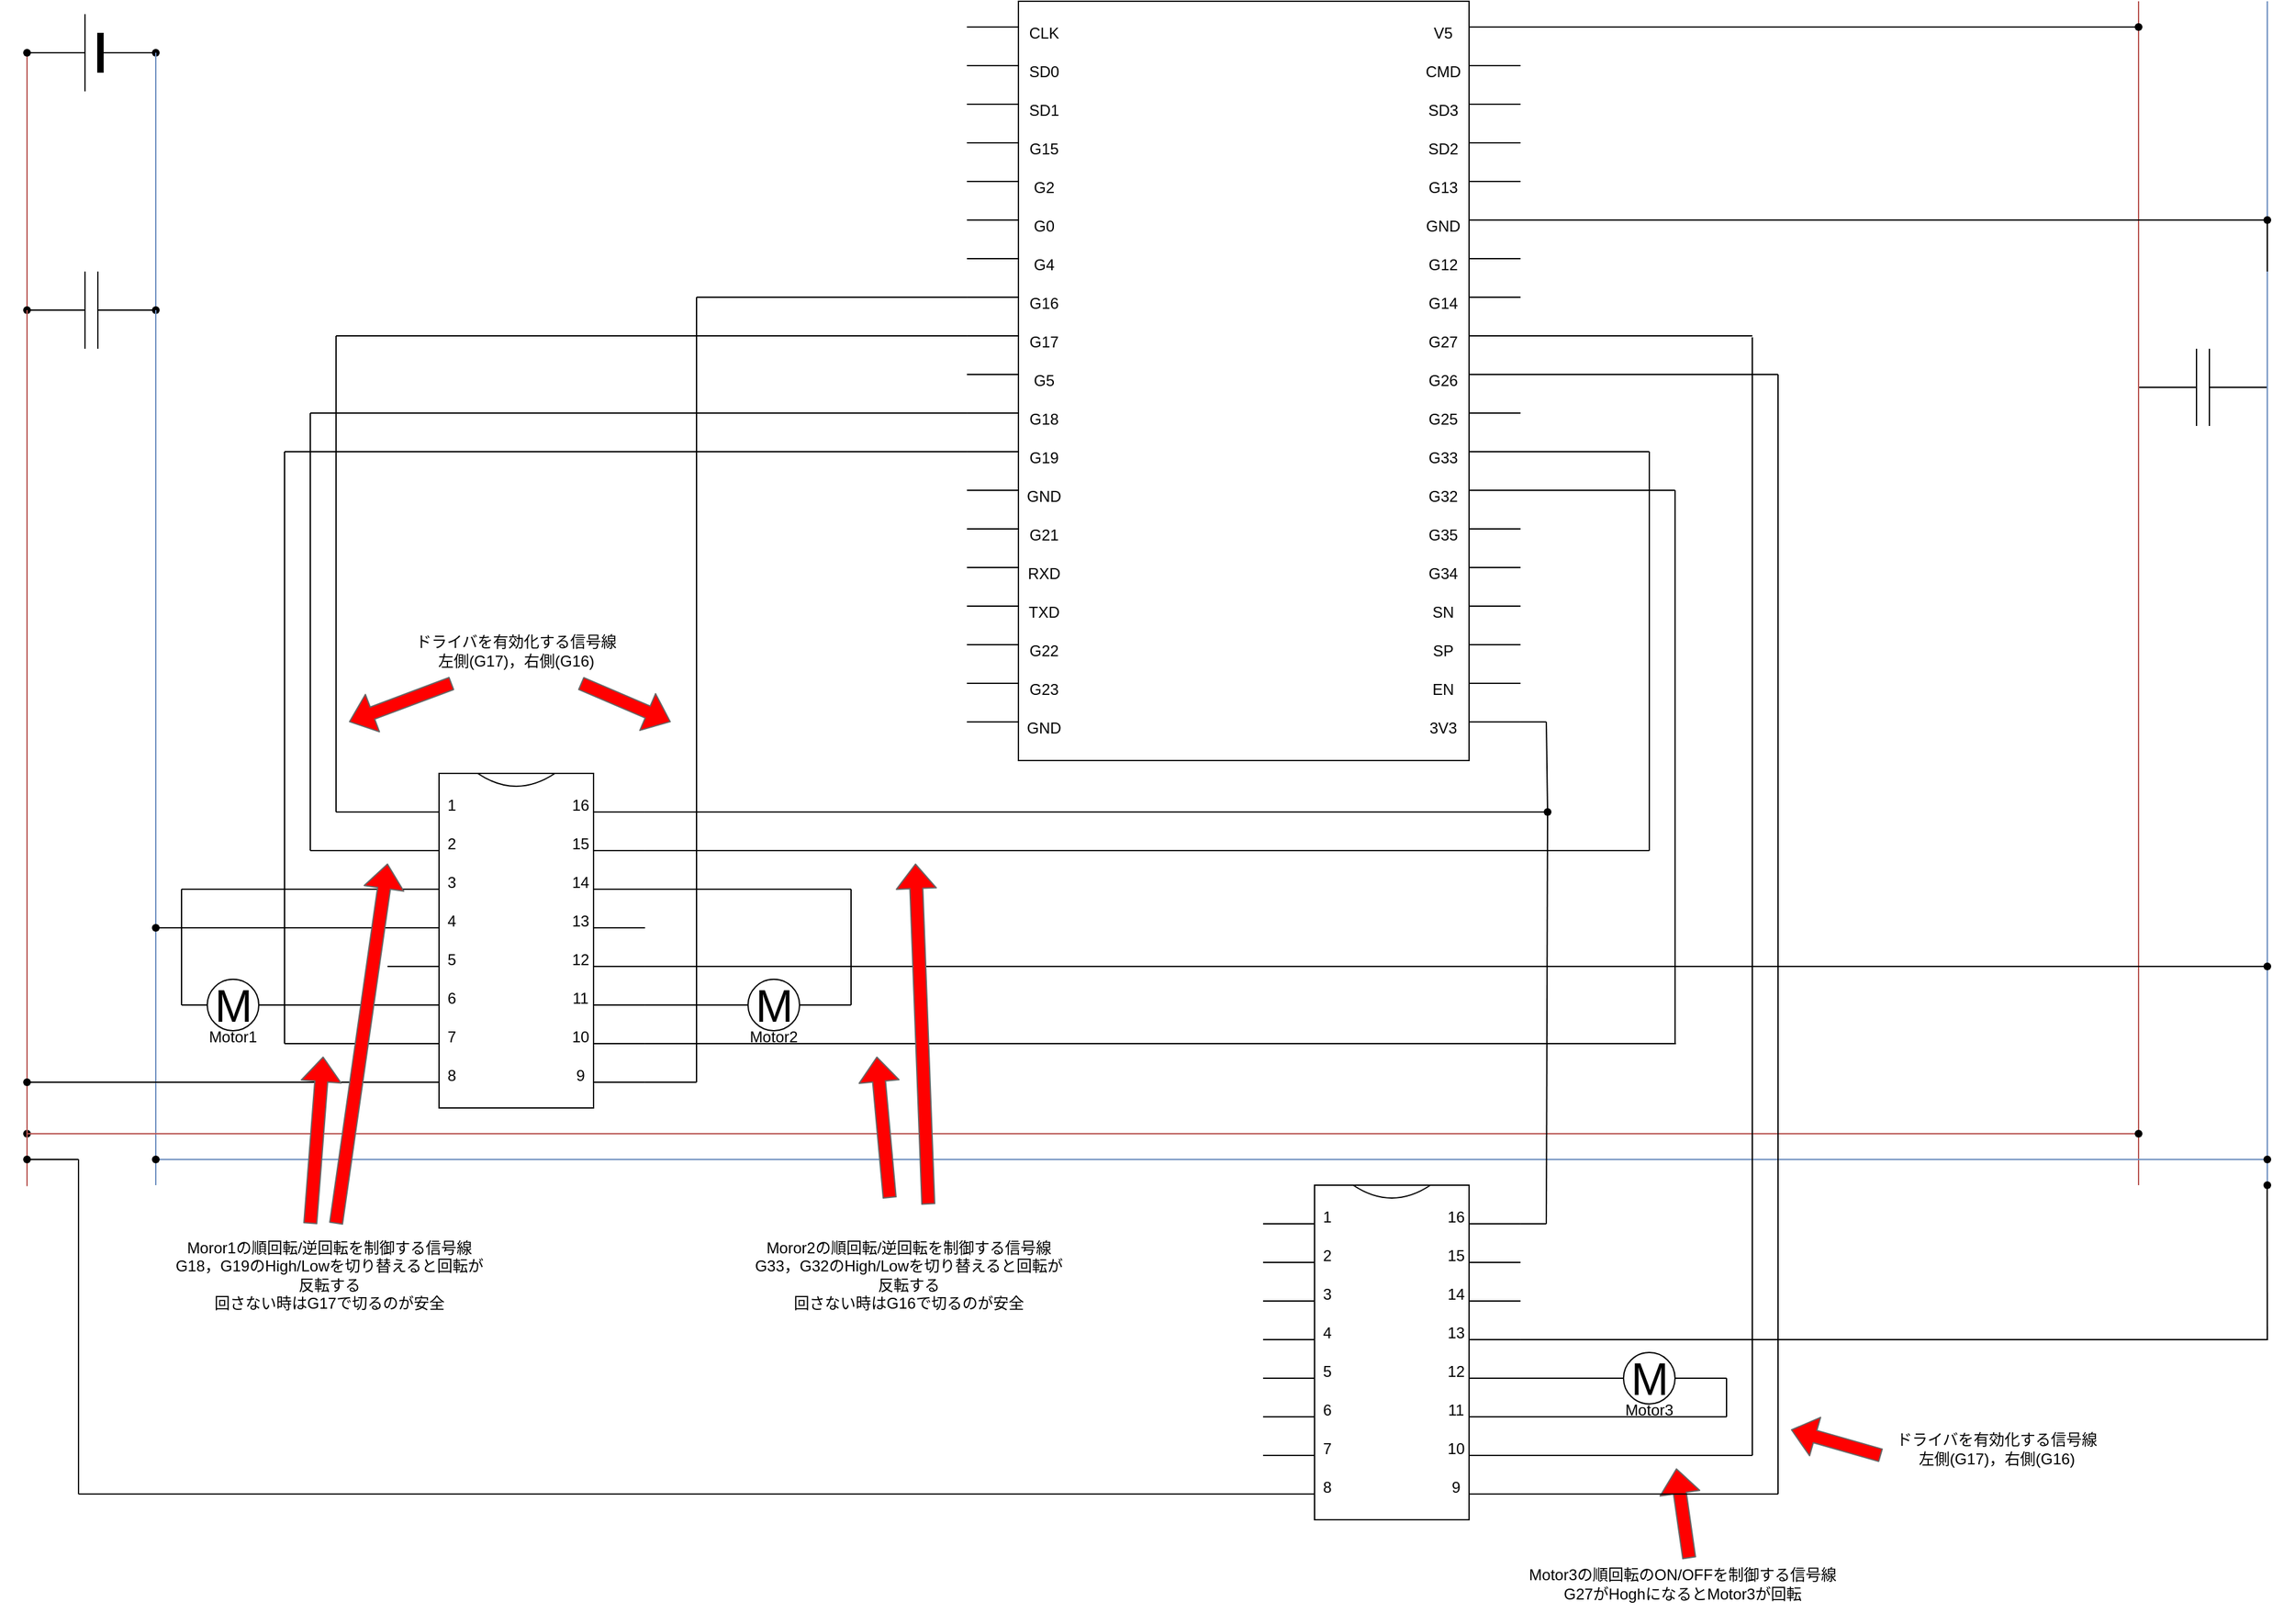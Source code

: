 <mxfile>
    <diagram id="jyklUaYxxtYWc2TEsoOv" name="Page-1">
        <mxGraphModel dx="782" dy="528" grid="1" gridSize="10" guides="1" tooltips="1" connect="1" arrows="1" fold="1" page="1" pageScale="1" pageWidth="827" pageHeight="1169" math="0" shadow="0">
            <root>
                <mxCell id="0"/>
                <mxCell id="1" parent="0"/>
                <mxCell id="2" value="" style="pointerEvents=1;verticalLabelPosition=bottom;shadow=0;dashed=0;align=center;html=1;verticalAlign=top;shape=mxgraph.electrical.capacitors.capacitor_1;" parent="1" vertex="1">
                    <mxGeometry x="40" y="210" width="100" height="60" as="geometry"/>
                </mxCell>
                <mxCell id="3" value="" style="pointerEvents=1;verticalLabelPosition=bottom;shadow=0;dashed=0;align=center;html=1;verticalAlign=top;shape=mxgraph.electrical.capacitors.capacitor_1;" parent="1" vertex="1">
                    <mxGeometry x="1680" y="270" width="100" height="60" as="geometry"/>
                </mxCell>
                <mxCell id="4" value="" style="verticalLabelPosition=bottom;shadow=0;dashed=0;align=center;fillColor=#000000;html=1;verticalAlign=top;strokeWidth=1;shape=mxgraph.electrical.miscellaneous.monocell_battery;rotation=-180;" parent="1" vertex="1">
                    <mxGeometry x="40" y="10" width="100" height="60" as="geometry"/>
                </mxCell>
                <mxCell id="249" style="edgeStyle=none;html=1;endArrow=none;endFill=0;" parent="1" source="6" edge="1">
                    <mxGeometry relative="1" as="geometry">
                        <mxPoint x="320" y="780" as="targetPoint"/>
                    </mxGeometry>
                </mxCell>
                <mxCell id="252" style="edgeStyle=none;html=1;endArrow=none;endFill=0;" parent="1" source="6" edge="1">
                    <mxGeometry relative="1" as="geometry">
                        <mxPoint x="160" y="780" as="targetPoint"/>
                    </mxGeometry>
                </mxCell>
                <mxCell id="6" value="M" style="verticalLabelPosition=middle;shadow=0;dashed=0;align=center;html=1;verticalAlign=middle;strokeWidth=1;shape=ellipse;aspect=fixed;fontSize=35;" parent="1" vertex="1">
                    <mxGeometry x="180" y="760" width="40" height="40" as="geometry"/>
                </mxCell>
                <mxCell id="131" value="" style="group" parent="1" vertex="1" connectable="0">
                    <mxGeometry x="770.0" width="430" height="590" as="geometry"/>
                </mxCell>
                <mxCell id="54" value="" style="rounded=0;whiteSpace=wrap;html=1;" parent="131" vertex="1">
                    <mxGeometry x="40.0" width="350" height="590" as="geometry"/>
                </mxCell>
                <mxCell id="55" value="CLK" style="text;html=1;strokeColor=none;fillColor=none;align=center;verticalAlign=middle;whiteSpace=wrap;rounded=0;" parent="131" vertex="1">
                    <mxGeometry x="30.0" y="10" width="60" height="30" as="geometry"/>
                </mxCell>
                <mxCell id="56" value="SD0" style="text;html=1;strokeColor=none;fillColor=none;align=center;verticalAlign=middle;whiteSpace=wrap;rounded=0;" parent="131" vertex="1">
                    <mxGeometry x="30.0" y="40" width="60" height="30" as="geometry"/>
                </mxCell>
                <mxCell id="57" value="SD1" style="text;html=1;strokeColor=none;fillColor=none;align=center;verticalAlign=middle;whiteSpace=wrap;rounded=0;" parent="131" vertex="1">
                    <mxGeometry x="30.0" y="70" width="60" height="30" as="geometry"/>
                </mxCell>
                <mxCell id="58" value="G15" style="text;html=1;strokeColor=none;fillColor=none;align=center;verticalAlign=middle;whiteSpace=wrap;rounded=0;" parent="131" vertex="1">
                    <mxGeometry x="30.0" y="100" width="60" height="30" as="geometry"/>
                </mxCell>
                <mxCell id="59" value="G2" style="text;html=1;strokeColor=none;fillColor=none;align=center;verticalAlign=middle;whiteSpace=wrap;rounded=0;" parent="131" vertex="1">
                    <mxGeometry x="30.0" y="130" width="60" height="30" as="geometry"/>
                </mxCell>
                <mxCell id="60" value="G4" style="text;html=1;strokeColor=none;fillColor=none;align=center;verticalAlign=middle;whiteSpace=wrap;rounded=0;" parent="131" vertex="1">
                    <mxGeometry x="30.0" y="190" width="60" height="30" as="geometry"/>
                </mxCell>
                <mxCell id="61" value="G16" style="text;html=1;strokeColor=none;fillColor=none;align=center;verticalAlign=middle;whiteSpace=wrap;rounded=0;" parent="131" vertex="1">
                    <mxGeometry x="30.0" y="220" width="60" height="30" as="geometry"/>
                </mxCell>
                <mxCell id="62" value="G17" style="text;html=1;strokeColor=none;fillColor=none;align=center;verticalAlign=middle;whiteSpace=wrap;rounded=0;" parent="131" vertex="1">
                    <mxGeometry x="30.0" y="250" width="60" height="30" as="geometry"/>
                </mxCell>
                <mxCell id="71" value="G5" style="text;html=1;strokeColor=none;fillColor=none;align=center;verticalAlign=middle;whiteSpace=wrap;rounded=0;" parent="131" vertex="1">
                    <mxGeometry x="30.0" y="280" width="60" height="30" as="geometry"/>
                </mxCell>
                <mxCell id="72" value="G18" style="text;html=1;strokeColor=none;fillColor=none;align=center;verticalAlign=middle;whiteSpace=wrap;rounded=0;" parent="131" vertex="1">
                    <mxGeometry x="30.0" y="310" width="60" height="30" as="geometry"/>
                </mxCell>
                <mxCell id="73" value="G19" style="text;html=1;strokeColor=none;fillColor=none;align=center;verticalAlign=middle;whiteSpace=wrap;rounded=0;" parent="131" vertex="1">
                    <mxGeometry x="30.0" y="340" width="60" height="30" as="geometry"/>
                </mxCell>
                <mxCell id="74" value="GND" style="text;html=1;strokeColor=none;fillColor=none;align=center;verticalAlign=middle;whiteSpace=wrap;rounded=0;" parent="131" vertex="1">
                    <mxGeometry x="30.0" y="370" width="60" height="30" as="geometry"/>
                </mxCell>
                <mxCell id="75" value="G21" style="text;html=1;strokeColor=none;fillColor=none;align=center;verticalAlign=middle;whiteSpace=wrap;rounded=0;" parent="131" vertex="1">
                    <mxGeometry x="30.0" y="400" width="60" height="30" as="geometry"/>
                </mxCell>
                <mxCell id="76" value="RXD" style="text;html=1;strokeColor=none;fillColor=none;align=center;verticalAlign=middle;whiteSpace=wrap;rounded=0;" parent="131" vertex="1">
                    <mxGeometry x="30.0" y="430" width="60" height="30" as="geometry"/>
                </mxCell>
                <mxCell id="77" value="TXD" style="text;html=1;strokeColor=none;fillColor=none;align=center;verticalAlign=middle;whiteSpace=wrap;rounded=0;" parent="131" vertex="1">
                    <mxGeometry x="30.0" y="460" width="60" height="30" as="geometry"/>
                </mxCell>
                <mxCell id="78" value="G22" style="text;html=1;strokeColor=none;fillColor=none;align=center;verticalAlign=middle;whiteSpace=wrap;rounded=0;" parent="131" vertex="1">
                    <mxGeometry x="30.0" y="490" width="60" height="30" as="geometry"/>
                </mxCell>
                <mxCell id="87" value="G23" style="text;html=1;strokeColor=none;fillColor=none;align=center;verticalAlign=middle;whiteSpace=wrap;rounded=0;" parent="131" vertex="1">
                    <mxGeometry x="30.0" y="520" width="60" height="30" as="geometry"/>
                </mxCell>
                <mxCell id="88" value="GND" style="text;html=1;strokeColor=none;fillColor=none;align=center;verticalAlign=middle;whiteSpace=wrap;rounded=0;" parent="131" vertex="1">
                    <mxGeometry x="30.0" y="550" width="60" height="30" as="geometry"/>
                </mxCell>
                <mxCell id="89" value="G0" style="text;html=1;strokeColor=none;fillColor=none;align=center;verticalAlign=middle;whiteSpace=wrap;rounded=0;" parent="131" vertex="1">
                    <mxGeometry x="30.0" y="160" width="60" height="30" as="geometry"/>
                </mxCell>
                <mxCell id="93" value="V5" style="text;html=1;strokeColor=none;fillColor=none;align=center;verticalAlign=middle;whiteSpace=wrap;rounded=0;" parent="131" vertex="1">
                    <mxGeometry x="340.0" y="10" width="60" height="30" as="geometry"/>
                </mxCell>
                <mxCell id="94" value="CMD" style="text;html=1;strokeColor=none;fillColor=none;align=center;verticalAlign=middle;whiteSpace=wrap;rounded=0;" parent="131" vertex="1">
                    <mxGeometry x="340.0" y="40" width="60" height="30" as="geometry"/>
                </mxCell>
                <mxCell id="95" value="SD3" style="text;html=1;strokeColor=none;fillColor=none;align=center;verticalAlign=middle;whiteSpace=wrap;rounded=0;" parent="131" vertex="1">
                    <mxGeometry x="340.0" y="70" width="60" height="30" as="geometry"/>
                </mxCell>
                <mxCell id="96" value="SD2" style="text;html=1;strokeColor=none;fillColor=none;align=center;verticalAlign=middle;whiteSpace=wrap;rounded=0;" parent="131" vertex="1">
                    <mxGeometry x="340.0" y="100" width="60" height="30" as="geometry"/>
                </mxCell>
                <mxCell id="97" value="G13" style="text;html=1;strokeColor=none;fillColor=none;align=center;verticalAlign=middle;whiteSpace=wrap;rounded=0;" parent="131" vertex="1">
                    <mxGeometry x="340.0" y="130" width="60" height="30" as="geometry"/>
                </mxCell>
                <mxCell id="98" value="GND" style="text;html=1;strokeColor=none;fillColor=none;align=center;verticalAlign=middle;whiteSpace=wrap;rounded=0;" parent="131" vertex="1">
                    <mxGeometry x="340.0" y="160" width="60" height="30" as="geometry"/>
                </mxCell>
                <mxCell id="99" value="G12" style="text;html=1;strokeColor=none;fillColor=none;align=center;verticalAlign=middle;whiteSpace=wrap;rounded=0;" parent="131" vertex="1">
                    <mxGeometry x="340.0" y="190" width="60" height="30" as="geometry"/>
                </mxCell>
                <mxCell id="100" value="G14" style="text;html=1;strokeColor=none;fillColor=none;align=center;verticalAlign=middle;whiteSpace=wrap;rounded=0;" parent="131" vertex="1">
                    <mxGeometry x="340.0" y="220" width="60" height="30" as="geometry"/>
                </mxCell>
                <mxCell id="109" value="G27" style="text;html=1;strokeColor=none;fillColor=none;align=center;verticalAlign=middle;whiteSpace=wrap;rounded=0;" parent="131" vertex="1">
                    <mxGeometry x="340.0" y="250" width="60" height="30" as="geometry"/>
                </mxCell>
                <mxCell id="110" value="G26" style="text;html=1;strokeColor=none;fillColor=none;align=center;verticalAlign=middle;whiteSpace=wrap;rounded=0;" parent="131" vertex="1">
                    <mxGeometry x="340.0" y="280" width="60" height="30" as="geometry"/>
                </mxCell>
                <mxCell id="111" value="G25" style="text;html=1;strokeColor=none;fillColor=none;align=center;verticalAlign=middle;whiteSpace=wrap;rounded=0;" parent="131" vertex="1">
                    <mxGeometry x="340.0" y="310" width="60" height="30" as="geometry"/>
                </mxCell>
                <mxCell id="112" value="G33" style="text;html=1;strokeColor=none;fillColor=none;align=center;verticalAlign=middle;whiteSpace=wrap;rounded=0;" parent="131" vertex="1">
                    <mxGeometry x="340.0" y="340" width="60" height="30" as="geometry"/>
                </mxCell>
                <mxCell id="113" value="G32" style="text;html=1;strokeColor=none;fillColor=none;align=center;verticalAlign=middle;whiteSpace=wrap;rounded=0;" parent="131" vertex="1">
                    <mxGeometry x="340.0" y="370" width="60" height="30" as="geometry"/>
                </mxCell>
                <mxCell id="114" value="G35" style="text;html=1;strokeColor=none;fillColor=none;align=center;verticalAlign=middle;whiteSpace=wrap;rounded=0;" parent="131" vertex="1">
                    <mxGeometry x="340.0" y="400" width="60" height="30" as="geometry"/>
                </mxCell>
                <mxCell id="115" value="G34" style="text;html=1;strokeColor=none;fillColor=none;align=center;verticalAlign=middle;whiteSpace=wrap;rounded=0;" parent="131" vertex="1">
                    <mxGeometry x="340.0" y="430" width="60" height="30" as="geometry"/>
                </mxCell>
                <mxCell id="116" value="SN" style="text;html=1;strokeColor=none;fillColor=none;align=center;verticalAlign=middle;whiteSpace=wrap;rounded=0;" parent="131" vertex="1">
                    <mxGeometry x="340.0" y="460" width="60" height="30" as="geometry"/>
                </mxCell>
                <mxCell id="125" value="SP" style="text;html=1;strokeColor=none;fillColor=none;align=center;verticalAlign=middle;whiteSpace=wrap;rounded=0;" parent="131" vertex="1">
                    <mxGeometry x="340.0" y="490" width="60" height="30" as="geometry"/>
                </mxCell>
                <mxCell id="126" value="EN" style="text;html=1;strokeColor=none;fillColor=none;align=center;verticalAlign=middle;whiteSpace=wrap;rounded=0;" parent="131" vertex="1">
                    <mxGeometry x="340.0" y="520" width="60" height="30" as="geometry"/>
                </mxCell>
                <mxCell id="127" value="3V3" style="text;html=1;strokeColor=none;fillColor=none;align=center;verticalAlign=middle;whiteSpace=wrap;rounded=0;" parent="131" vertex="1">
                    <mxGeometry x="340.0" y="550" width="60" height="30" as="geometry"/>
                </mxCell>
                <mxCell id="145" value="" style="endArrow=none;html=1;exitX=0.333;exitY=0.667;exitDx=0;exitDy=0;exitPerimeter=0;" parent="131" edge="1">
                    <mxGeometry width="50" height="50" relative="1" as="geometry">
                        <mxPoint x="40.0" y="20.01" as="sourcePoint"/>
                        <mxPoint x="0.02" y="20" as="targetPoint"/>
                    </mxGeometry>
                </mxCell>
                <mxCell id="146" value="" style="endArrow=none;html=1;exitX=0.333;exitY=0.667;exitDx=0;exitDy=0;exitPerimeter=0;" parent="131" edge="1">
                    <mxGeometry width="50" height="50" relative="1" as="geometry">
                        <mxPoint x="40.0" y="50.01" as="sourcePoint"/>
                        <mxPoint x="0.02" y="50.0" as="targetPoint"/>
                    </mxGeometry>
                </mxCell>
                <mxCell id="147" value="" style="endArrow=none;html=1;exitX=0.333;exitY=0.667;exitDx=0;exitDy=0;exitPerimeter=0;" parent="131" edge="1">
                    <mxGeometry width="50" height="50" relative="1" as="geometry">
                        <mxPoint x="40.0" y="80.01" as="sourcePoint"/>
                        <mxPoint x="0.02" y="80.0" as="targetPoint"/>
                    </mxGeometry>
                </mxCell>
                <mxCell id="148" value="" style="endArrow=none;html=1;exitX=0.333;exitY=0.667;exitDx=0;exitDy=0;exitPerimeter=0;" parent="131" edge="1">
                    <mxGeometry width="50" height="50" relative="1" as="geometry">
                        <mxPoint x="40.0" y="110.01" as="sourcePoint"/>
                        <mxPoint x="0.02" y="110.0" as="targetPoint"/>
                    </mxGeometry>
                </mxCell>
                <mxCell id="149" value="" style="endArrow=none;html=1;exitX=0.333;exitY=0.667;exitDx=0;exitDy=0;exitPerimeter=0;" parent="131" edge="1">
                    <mxGeometry width="50" height="50" relative="1" as="geometry">
                        <mxPoint x="40.0" y="140.01" as="sourcePoint"/>
                        <mxPoint x="0.02" y="140.0" as="targetPoint"/>
                    </mxGeometry>
                </mxCell>
                <mxCell id="150" value="" style="endArrow=none;html=1;exitX=0.333;exitY=0.667;exitDx=0;exitDy=0;exitPerimeter=0;" parent="131" edge="1">
                    <mxGeometry width="50" height="50" relative="1" as="geometry">
                        <mxPoint x="40.0" y="170.01" as="sourcePoint"/>
                        <mxPoint x="0.02" y="170.0" as="targetPoint"/>
                    </mxGeometry>
                </mxCell>
                <mxCell id="151" value="" style="endArrow=none;html=1;exitX=0.333;exitY=0.667;exitDx=0;exitDy=0;exitPerimeter=0;" parent="131" edge="1">
                    <mxGeometry width="50" height="50" relative="1" as="geometry">
                        <mxPoint x="40.0" y="200.01" as="sourcePoint"/>
                        <mxPoint x="0.02" y="200" as="targetPoint"/>
                    </mxGeometry>
                </mxCell>
                <mxCell id="152" value="" style="endArrow=none;html=1;exitX=0.333;exitY=0.667;exitDx=0;exitDy=0;exitPerimeter=0;" parent="131" edge="1">
                    <mxGeometry width="50" height="50" relative="1" as="geometry">
                        <mxPoint x="40.0" y="230.01" as="sourcePoint"/>
                        <mxPoint x="0.02" y="230" as="targetPoint"/>
                    </mxGeometry>
                </mxCell>
                <mxCell id="153" value="" style="endArrow=none;html=1;exitX=0.333;exitY=0.667;exitDx=0;exitDy=0;exitPerimeter=0;" parent="131" edge="1">
                    <mxGeometry width="50" height="50" relative="1" as="geometry">
                        <mxPoint x="40.0" y="260.01" as="sourcePoint"/>
                        <mxPoint x="0.02" y="260" as="targetPoint"/>
                    </mxGeometry>
                </mxCell>
                <mxCell id="154" value="" style="endArrow=none;html=1;exitX=0.333;exitY=0.667;exitDx=0;exitDy=0;exitPerimeter=0;" parent="131" edge="1">
                    <mxGeometry width="50" height="50" relative="1" as="geometry">
                        <mxPoint x="40.0" y="290.01" as="sourcePoint"/>
                        <mxPoint x="0.02" y="290.0" as="targetPoint"/>
                    </mxGeometry>
                </mxCell>
                <mxCell id="155" value="" style="endArrow=none;html=1;exitX=0.333;exitY=0.667;exitDx=0;exitDy=0;exitPerimeter=0;" parent="131" edge="1">
                    <mxGeometry width="50" height="50" relative="1" as="geometry">
                        <mxPoint x="40.0" y="320.01" as="sourcePoint"/>
                        <mxPoint x="0.02" y="320.0" as="targetPoint"/>
                    </mxGeometry>
                </mxCell>
                <mxCell id="156" value="" style="endArrow=none;html=1;exitX=0.333;exitY=0.667;exitDx=0;exitDy=0;exitPerimeter=0;" parent="131" edge="1">
                    <mxGeometry width="50" height="50" relative="1" as="geometry">
                        <mxPoint x="40.0" y="350.01" as="sourcePoint"/>
                        <mxPoint x="0.02" y="350.0" as="targetPoint"/>
                    </mxGeometry>
                </mxCell>
                <mxCell id="157" value="" style="endArrow=none;html=1;exitX=0.333;exitY=0.667;exitDx=0;exitDy=0;exitPerimeter=0;" parent="131" edge="1">
                    <mxGeometry width="50" height="50" relative="1" as="geometry">
                        <mxPoint x="40.0" y="380.01" as="sourcePoint"/>
                        <mxPoint x="0.02" y="380.0" as="targetPoint"/>
                    </mxGeometry>
                </mxCell>
                <mxCell id="158" value="" style="endArrow=none;html=1;exitX=0.333;exitY=0.667;exitDx=0;exitDy=0;exitPerimeter=0;" parent="131" edge="1">
                    <mxGeometry width="50" height="50" relative="1" as="geometry">
                        <mxPoint x="40.0" y="410.01" as="sourcePoint"/>
                        <mxPoint x="0.02" y="410.0" as="targetPoint"/>
                    </mxGeometry>
                </mxCell>
                <mxCell id="159" value="" style="endArrow=none;html=1;exitX=0.333;exitY=0.667;exitDx=0;exitDy=0;exitPerimeter=0;" parent="131" edge="1">
                    <mxGeometry width="50" height="50" relative="1" as="geometry">
                        <mxPoint x="40.0" y="440.01" as="sourcePoint"/>
                        <mxPoint x="0.02" y="440" as="targetPoint"/>
                    </mxGeometry>
                </mxCell>
                <mxCell id="160" value="" style="endArrow=none;html=1;exitX=0.333;exitY=0.667;exitDx=0;exitDy=0;exitPerimeter=0;" parent="131" edge="1">
                    <mxGeometry width="50" height="50" relative="1" as="geometry">
                        <mxPoint x="40.0" y="470.01" as="sourcePoint"/>
                        <mxPoint x="0.02" y="470" as="targetPoint"/>
                    </mxGeometry>
                </mxCell>
                <mxCell id="161" value="" style="endArrow=none;html=1;exitX=0.333;exitY=0.667;exitDx=0;exitDy=0;exitPerimeter=0;" parent="131" edge="1">
                    <mxGeometry width="50" height="50" relative="1" as="geometry">
                        <mxPoint x="39.98" y="500.01" as="sourcePoint"/>
                        <mxPoint x="2.274e-13" y="500" as="targetPoint"/>
                    </mxGeometry>
                </mxCell>
                <mxCell id="162" value="" style="endArrow=none;html=1;exitX=0.333;exitY=0.667;exitDx=0;exitDy=0;exitPerimeter=0;" parent="131" edge="1">
                    <mxGeometry width="50" height="50" relative="1" as="geometry">
                        <mxPoint x="39.98" y="530.01" as="sourcePoint"/>
                        <mxPoint x="2.274e-13" y="530.0" as="targetPoint"/>
                    </mxGeometry>
                </mxCell>
                <mxCell id="163" value="" style="endArrow=none;html=1;exitX=0.333;exitY=0.667;exitDx=0;exitDy=0;exitPerimeter=0;" parent="131" edge="1">
                    <mxGeometry width="50" height="50" relative="1" as="geometry">
                        <mxPoint x="39.98" y="560.01" as="sourcePoint"/>
                        <mxPoint x="2.274e-13" y="560.0" as="targetPoint"/>
                    </mxGeometry>
                </mxCell>
                <mxCell id="169" value="" style="endArrow=none;html=1;exitX=0.333;exitY=0.667;exitDx=0;exitDy=0;exitPerimeter=0;" parent="131" edge="1">
                    <mxGeometry width="50" height="50" relative="1" as="geometry">
                        <mxPoint x="430.0" y="20.01" as="sourcePoint"/>
                        <mxPoint x="390.02" y="20" as="targetPoint"/>
                    </mxGeometry>
                </mxCell>
                <mxCell id="170" value="" style="endArrow=none;html=1;exitX=0.333;exitY=0.667;exitDx=0;exitDy=0;exitPerimeter=0;" parent="131" edge="1">
                    <mxGeometry width="50" height="50" relative="1" as="geometry">
                        <mxPoint x="430.0" y="50.01" as="sourcePoint"/>
                        <mxPoint x="390.02" y="50" as="targetPoint"/>
                    </mxGeometry>
                </mxCell>
                <mxCell id="171" value="" style="endArrow=none;html=1;exitX=0.333;exitY=0.667;exitDx=0;exitDy=0;exitPerimeter=0;" parent="131" edge="1">
                    <mxGeometry width="50" height="50" relative="1" as="geometry">
                        <mxPoint x="430.0" y="80.01" as="sourcePoint"/>
                        <mxPoint x="390.02" y="80" as="targetPoint"/>
                    </mxGeometry>
                </mxCell>
                <mxCell id="172" value="" style="endArrow=none;html=1;exitX=0.333;exitY=0.667;exitDx=0;exitDy=0;exitPerimeter=0;" parent="131" edge="1">
                    <mxGeometry width="50" height="50" relative="1" as="geometry">
                        <mxPoint x="430.0" y="110.01" as="sourcePoint"/>
                        <mxPoint x="390.02" y="110" as="targetPoint"/>
                    </mxGeometry>
                </mxCell>
                <mxCell id="173" value="" style="endArrow=none;html=1;exitX=0.333;exitY=0.667;exitDx=0;exitDy=0;exitPerimeter=0;" parent="131" edge="1">
                    <mxGeometry width="50" height="50" relative="1" as="geometry">
                        <mxPoint x="430.0" y="140.01" as="sourcePoint"/>
                        <mxPoint x="390.02" y="140" as="targetPoint"/>
                    </mxGeometry>
                </mxCell>
                <mxCell id="174" value="" style="endArrow=none;html=1;exitX=0.333;exitY=0.667;exitDx=0;exitDy=0;exitPerimeter=0;" parent="131" edge="1">
                    <mxGeometry width="50" height="50" relative="1" as="geometry">
                        <mxPoint x="430.0" y="170.01" as="sourcePoint"/>
                        <mxPoint x="390.02" y="170" as="targetPoint"/>
                    </mxGeometry>
                </mxCell>
                <mxCell id="175" value="" style="endArrow=none;html=1;exitX=0.333;exitY=0.667;exitDx=0;exitDy=0;exitPerimeter=0;" parent="131" edge="1">
                    <mxGeometry width="50" height="50" relative="1" as="geometry">
                        <mxPoint x="430.0" y="200.01" as="sourcePoint"/>
                        <mxPoint x="390.02" y="200" as="targetPoint"/>
                    </mxGeometry>
                </mxCell>
                <mxCell id="176" value="" style="endArrow=none;html=1;exitX=0.333;exitY=0.667;exitDx=0;exitDy=0;exitPerimeter=0;" parent="131" edge="1">
                    <mxGeometry width="50" height="50" relative="1" as="geometry">
                        <mxPoint x="430.0" y="230.01" as="sourcePoint"/>
                        <mxPoint x="390.02" y="230" as="targetPoint"/>
                    </mxGeometry>
                </mxCell>
                <mxCell id="177" value="" style="endArrow=none;html=1;exitX=0.333;exitY=0.667;exitDx=0;exitDy=0;exitPerimeter=0;" parent="131" edge="1">
                    <mxGeometry width="50" height="50" relative="1" as="geometry">
                        <mxPoint x="430.0" y="260.01" as="sourcePoint"/>
                        <mxPoint x="390.02" y="260" as="targetPoint"/>
                    </mxGeometry>
                </mxCell>
                <mxCell id="178" value="" style="endArrow=none;html=1;exitX=0.333;exitY=0.667;exitDx=0;exitDy=0;exitPerimeter=0;" parent="131" edge="1">
                    <mxGeometry width="50" height="50" relative="1" as="geometry">
                        <mxPoint x="430.0" y="290.01" as="sourcePoint"/>
                        <mxPoint x="390.02" y="290" as="targetPoint"/>
                    </mxGeometry>
                </mxCell>
                <mxCell id="179" value="" style="endArrow=none;html=1;exitX=0.333;exitY=0.667;exitDx=0;exitDy=0;exitPerimeter=0;" parent="131" edge="1">
                    <mxGeometry width="50" height="50" relative="1" as="geometry">
                        <mxPoint x="430.0" y="320.01" as="sourcePoint"/>
                        <mxPoint x="390.02" y="320" as="targetPoint"/>
                    </mxGeometry>
                </mxCell>
                <mxCell id="180" value="" style="endArrow=none;html=1;exitX=0.333;exitY=0.667;exitDx=0;exitDy=0;exitPerimeter=0;" parent="131" edge="1">
                    <mxGeometry width="50" height="50" relative="1" as="geometry">
                        <mxPoint x="430.0" y="350.01" as="sourcePoint"/>
                        <mxPoint x="390.02" y="350" as="targetPoint"/>
                    </mxGeometry>
                </mxCell>
                <mxCell id="181" value="" style="endArrow=none;html=1;exitX=0.333;exitY=0.667;exitDx=0;exitDy=0;exitPerimeter=0;" parent="131" edge="1">
                    <mxGeometry width="50" height="50" relative="1" as="geometry">
                        <mxPoint x="430.0" y="380.01" as="sourcePoint"/>
                        <mxPoint x="390.02" y="380" as="targetPoint"/>
                    </mxGeometry>
                </mxCell>
                <mxCell id="182" value="" style="endArrow=none;html=1;exitX=0.333;exitY=0.667;exitDx=0;exitDy=0;exitPerimeter=0;" parent="131" edge="1">
                    <mxGeometry width="50" height="50" relative="1" as="geometry">
                        <mxPoint x="430.0" y="410.01" as="sourcePoint"/>
                        <mxPoint x="390.02" y="410" as="targetPoint"/>
                    </mxGeometry>
                </mxCell>
                <mxCell id="183" value="" style="endArrow=none;html=1;exitX=0.333;exitY=0.667;exitDx=0;exitDy=0;exitPerimeter=0;" parent="131" edge="1">
                    <mxGeometry width="50" height="50" relative="1" as="geometry">
                        <mxPoint x="430.0" y="440.01" as="sourcePoint"/>
                        <mxPoint x="390.02" y="440" as="targetPoint"/>
                    </mxGeometry>
                </mxCell>
                <mxCell id="184" value="" style="endArrow=none;html=1;exitX=0.333;exitY=0.667;exitDx=0;exitDy=0;exitPerimeter=0;" parent="131" edge="1">
                    <mxGeometry width="50" height="50" relative="1" as="geometry">
                        <mxPoint x="430.0" y="470.01" as="sourcePoint"/>
                        <mxPoint x="390.02" y="470" as="targetPoint"/>
                    </mxGeometry>
                </mxCell>
                <mxCell id="185" value="" style="endArrow=none;html=1;exitX=0.333;exitY=0.667;exitDx=0;exitDy=0;exitPerimeter=0;" parent="131" edge="1">
                    <mxGeometry width="50" height="50" relative="1" as="geometry">
                        <mxPoint x="429.98" y="500.01" as="sourcePoint"/>
                        <mxPoint x="390.0" y="500" as="targetPoint"/>
                    </mxGeometry>
                </mxCell>
                <mxCell id="186" value="" style="endArrow=none;html=1;exitX=0.333;exitY=0.667;exitDx=0;exitDy=0;exitPerimeter=0;" parent="131" edge="1">
                    <mxGeometry width="50" height="50" relative="1" as="geometry">
                        <mxPoint x="429.98" y="530.01" as="sourcePoint"/>
                        <mxPoint x="390.0" y="530" as="targetPoint"/>
                    </mxGeometry>
                </mxCell>
                <mxCell id="187" value="" style="endArrow=none;html=1;exitX=0.333;exitY=0.667;exitDx=0;exitDy=0;exitPerimeter=0;" parent="131" edge="1">
                    <mxGeometry width="50" height="50" relative="1" as="geometry">
                        <mxPoint x="429.98" y="560.01" as="sourcePoint"/>
                        <mxPoint x="390.0" y="560" as="targetPoint"/>
                    </mxGeometry>
                </mxCell>
                <mxCell id="132" value="" style="endArrow=none;html=1;fillColor=#f8cecc;strokeColor=#b85450;startArrow=none;" parent="1" source="194" target="191" edge="1">
                    <mxGeometry width="50" height="50" relative="1" as="geometry">
                        <mxPoint x="40" y="722.778" as="sourcePoint"/>
                        <mxPoint x="40" y="80" as="targetPoint"/>
                    </mxGeometry>
                </mxCell>
                <mxCell id="133" value="" style="endArrow=none;html=1;fillColor=#dae8fc;strokeColor=#6c8ebf;startArrow=none;" parent="1" source="192" edge="1">
                    <mxGeometry width="50" height="50" relative="1" as="geometry">
                        <mxPoint x="140" y="722.778" as="sourcePoint"/>
                        <mxPoint x="140" y="80.0" as="targetPoint"/>
                    </mxGeometry>
                </mxCell>
                <mxCell id="134" value="" style="endArrow=none;html=1;fillColor=#f8cecc;strokeColor=#b85450;" parent="1" edge="1">
                    <mxGeometry width="50" height="50" relative="1" as="geometry">
                        <mxPoint x="1680" y="920" as="sourcePoint"/>
                        <mxPoint x="1680" as="targetPoint"/>
                    </mxGeometry>
                </mxCell>
                <mxCell id="135" value="" style="endArrow=none;html=1;fillColor=#dae8fc;strokeColor=#6c8ebf;" parent="1" edge="1">
                    <mxGeometry width="50" height="50" relative="1" as="geometry">
                        <mxPoint x="1780" y="920" as="sourcePoint"/>
                        <mxPoint x="1780" as="targetPoint"/>
                    </mxGeometry>
                </mxCell>
                <mxCell id="188" value="" style="endArrow=none;html=1;startArrow=none;" parent="1" source="241" edge="1">
                    <mxGeometry width="50" height="50" relative="1" as="geometry">
                        <mxPoint x="320" y="720" as="sourcePoint"/>
                        <mxPoint x="140" y="720" as="targetPoint"/>
                    </mxGeometry>
                </mxCell>
                <mxCell id="191" value="" style="shape=waypoint;sketch=0;fillStyle=solid;size=6;pointerEvents=1;points=[];fillColor=none;resizable=0;rotatable=0;perimeter=centerPerimeter;snapToPoint=1;" parent="1" vertex="1">
                    <mxGeometry x="20" y="20.0" width="40" height="40" as="geometry"/>
                </mxCell>
                <mxCell id="192" value="" style="shape=waypoint;sketch=0;fillStyle=solid;size=6;pointerEvents=1;points=[];fillColor=none;resizable=0;rotatable=0;perimeter=centerPerimeter;snapToPoint=1;" parent="1" vertex="1">
                    <mxGeometry x="120" y="20" width="40" height="40" as="geometry"/>
                </mxCell>
                <mxCell id="193" value="" style="endArrow=none;html=1;fillColor=#dae8fc;strokeColor=#6c8ebf;startArrow=none;" parent="1" source="196" target="192" edge="1">
                    <mxGeometry width="50" height="50" relative="1" as="geometry">
                        <mxPoint x="140" y="722.778" as="sourcePoint"/>
                        <mxPoint x="140" y="80.0" as="targetPoint"/>
                    </mxGeometry>
                </mxCell>
                <mxCell id="194" value="" style="shape=waypoint;sketch=0;fillStyle=solid;size=6;pointerEvents=1;points=[];fillColor=none;resizable=0;rotatable=0;perimeter=centerPerimeter;snapToPoint=1;" parent="1" vertex="1">
                    <mxGeometry x="20" y="220" width="40" height="40" as="geometry"/>
                </mxCell>
                <mxCell id="195" value="" style="endArrow=none;html=1;fillColor=#f8cecc;strokeColor=#b85450;startArrow=none;" parent="1" target="194" edge="1">
                    <mxGeometry width="50" height="50" relative="1" as="geometry">
                        <mxPoint x="40" y="720" as="sourcePoint"/>
                        <mxPoint x="40" y="80.0" as="targetPoint"/>
                    </mxGeometry>
                </mxCell>
                <mxCell id="196" value="" style="shape=waypoint;sketch=0;fillStyle=solid;size=6;pointerEvents=1;points=[];fillColor=none;resizable=0;rotatable=0;perimeter=centerPerimeter;snapToPoint=1;" parent="1" vertex="1">
                    <mxGeometry x="120" y="220" width="40" height="40" as="geometry"/>
                </mxCell>
                <mxCell id="197" value="" style="endArrow=none;html=1;fillColor=#dae8fc;strokeColor=#6c8ebf;" parent="1" target="196" edge="1">
                    <mxGeometry width="50" height="50" relative="1" as="geometry">
                        <mxPoint x="140" y="920" as="sourcePoint"/>
                        <mxPoint x="140" y="80.0" as="targetPoint"/>
                    </mxGeometry>
                </mxCell>
                <mxCell id="200" value="" style="endArrow=none;html=1;fillColor=#dae8fc;strokeColor=#6c8ebf;" parent="1" source="238" target="239" edge="1">
                    <mxGeometry width="50" height="50" relative="1" as="geometry">
                        <mxPoint x="140.0" y="900" as="sourcePoint"/>
                        <mxPoint x="1780" y="900" as="targetPoint"/>
                    </mxGeometry>
                </mxCell>
                <mxCell id="227" value="" style="group" parent="1" vertex="1" connectable="0">
                    <mxGeometry x="320" y="600" width="199.98" height="260" as="geometry"/>
                </mxCell>
                <mxCell id="10" value="" style="rounded=0;whiteSpace=wrap;html=1;" parent="227" vertex="1">
                    <mxGeometry x="40" width="120" height="260" as="geometry"/>
                </mxCell>
                <mxCell id="11" value="" style="curved=1;endArrow=none;html=1;snapToPoint=0;endFill=0;entryX=0.25;entryY=0;entryDx=0;entryDy=0;exitX=0.75;exitY=0;exitDx=0;exitDy=0;" parent="227" source="10" target="10" edge="1">
                    <mxGeometry width="50" height="50" relative="1" as="geometry">
                        <mxPoint x="-10" y="220" as="sourcePoint"/>
                        <mxPoint x="40" y="170" as="targetPoint"/>
                        <Array as="points">
                            <mxPoint x="100" y="20"/>
                        </Array>
                    </mxGeometry>
                </mxCell>
                <mxCell id="12" value="1" style="text;html=1;strokeColor=none;fillColor=none;align=center;verticalAlign=middle;whiteSpace=wrap;rounded=0;" parent="227" vertex="1">
                    <mxGeometry x="20" y="10" width="60" height="30" as="geometry"/>
                </mxCell>
                <mxCell id="13" value="2" style="text;html=1;strokeColor=none;fillColor=none;align=center;verticalAlign=middle;whiteSpace=wrap;rounded=0;" parent="227" vertex="1">
                    <mxGeometry x="20" y="40" width="60" height="30" as="geometry"/>
                </mxCell>
                <mxCell id="14" value="3" style="text;html=1;strokeColor=none;fillColor=none;align=center;verticalAlign=middle;whiteSpace=wrap;rounded=0;" parent="227" vertex="1">
                    <mxGeometry x="20" y="70" width="60" height="30" as="geometry"/>
                </mxCell>
                <mxCell id="15" value="4" style="text;html=1;strokeColor=none;fillColor=none;align=center;verticalAlign=middle;whiteSpace=wrap;rounded=0;" parent="227" vertex="1">
                    <mxGeometry x="20" y="100" width="60" height="30" as="geometry"/>
                </mxCell>
                <mxCell id="16" value="5" style="text;html=1;strokeColor=none;fillColor=none;align=center;verticalAlign=middle;whiteSpace=wrap;rounded=0;" parent="227" vertex="1">
                    <mxGeometry x="20" y="130" width="60" height="30" as="geometry"/>
                </mxCell>
                <mxCell id="17" value="6" style="text;html=1;strokeColor=none;fillColor=none;align=center;verticalAlign=middle;whiteSpace=wrap;rounded=0;" parent="227" vertex="1">
                    <mxGeometry x="20" y="160" width="60" height="30" as="geometry"/>
                </mxCell>
                <mxCell id="18" value="7" style="text;html=1;strokeColor=none;fillColor=none;align=center;verticalAlign=middle;whiteSpace=wrap;rounded=0;" parent="227" vertex="1">
                    <mxGeometry x="20" y="190" width="60" height="30" as="geometry"/>
                </mxCell>
                <mxCell id="19" value="8" style="text;html=1;strokeColor=none;fillColor=none;align=center;verticalAlign=middle;whiteSpace=wrap;rounded=0;" parent="227" vertex="1">
                    <mxGeometry x="20" y="220" width="60" height="30" as="geometry"/>
                </mxCell>
                <mxCell id="28" value="" style="endArrow=none;html=1;exitX=0.333;exitY=0.667;exitDx=0;exitDy=0;exitPerimeter=0;" parent="227" source="12" edge="1">
                    <mxGeometry width="50" height="50" relative="1" as="geometry">
                        <mxPoint y="25" as="sourcePoint"/>
                        <mxPoint y="30" as="targetPoint"/>
                    </mxGeometry>
                </mxCell>
                <mxCell id="29" value="" style="endArrow=none;html=1;exitX=0.333;exitY=0.667;exitDx=0;exitDy=0;exitPerimeter=0;" parent="227" source="13" edge="1">
                    <mxGeometry width="50" height="50" relative="1" as="geometry">
                        <mxPoint x="10" y="55" as="sourcePoint"/>
                        <mxPoint y="60" as="targetPoint"/>
                    </mxGeometry>
                </mxCell>
                <mxCell id="30" value="" style="endArrow=none;html=1;exitX=0.333;exitY=0.667;exitDx=0;exitDy=0;exitPerimeter=0;" parent="227" source="14" edge="1">
                    <mxGeometry width="50" height="50" relative="1" as="geometry">
                        <mxPoint x="40" y="84.92" as="sourcePoint"/>
                        <mxPoint y="90" as="targetPoint"/>
                    </mxGeometry>
                </mxCell>
                <mxCell id="31" value="" style="endArrow=none;html=1;exitX=0.333;exitY=0.667;exitDx=0;exitDy=0;exitPerimeter=0;" parent="227" source="15" edge="1">
                    <mxGeometry width="50" height="50" relative="1" as="geometry">
                        <mxPoint x="40" y="114.92" as="sourcePoint"/>
                        <mxPoint y="120" as="targetPoint"/>
                    </mxGeometry>
                </mxCell>
                <mxCell id="32" value="" style="endArrow=none;html=1;exitX=0.333;exitY=0.667;exitDx=0;exitDy=0;exitPerimeter=0;" parent="227" source="16" edge="1">
                    <mxGeometry width="50" height="50" relative="1" as="geometry">
                        <mxPoint x="40" y="144.89" as="sourcePoint"/>
                        <mxPoint y="150" as="targetPoint"/>
                    </mxGeometry>
                </mxCell>
                <mxCell id="33" value="" style="endArrow=none;html=1;exitX=0.333;exitY=0.667;exitDx=0;exitDy=0;exitPerimeter=0;" parent="227" source="17" edge="1">
                    <mxGeometry width="50" height="50" relative="1" as="geometry">
                        <mxPoint x="40" y="174.89" as="sourcePoint"/>
                        <mxPoint y="180" as="targetPoint"/>
                    </mxGeometry>
                </mxCell>
                <mxCell id="34" value="" style="endArrow=none;html=1;exitX=0.333;exitY=0.667;exitDx=0;exitDy=0;exitPerimeter=0;" parent="227" source="18" edge="1">
                    <mxGeometry width="50" height="50" relative="1" as="geometry">
                        <mxPoint x="40" y="204.89" as="sourcePoint"/>
                        <mxPoint y="210" as="targetPoint"/>
                    </mxGeometry>
                </mxCell>
                <mxCell id="35" value="" style="endArrow=none;html=1;exitX=0.333;exitY=0.667;exitDx=0;exitDy=0;exitPerimeter=0;" parent="227" source="19" edge="1">
                    <mxGeometry width="50" height="50" relative="1" as="geometry">
                        <mxPoint x="40" y="234.89" as="sourcePoint"/>
                        <mxPoint y="240" as="targetPoint"/>
                    </mxGeometry>
                </mxCell>
                <mxCell id="36" value="16" style="text;html=1;strokeColor=none;fillColor=none;align=center;verticalAlign=middle;whiteSpace=wrap;rounded=0;" parent="227" vertex="1">
                    <mxGeometry x="120" y="10" width="60" height="30" as="geometry"/>
                </mxCell>
                <mxCell id="37" value="15" style="text;html=1;strokeColor=none;fillColor=none;align=center;verticalAlign=middle;whiteSpace=wrap;rounded=0;" parent="227" vertex="1">
                    <mxGeometry x="120" y="40" width="60" height="30" as="geometry"/>
                </mxCell>
                <mxCell id="38" value="14" style="text;html=1;strokeColor=none;fillColor=none;align=center;verticalAlign=middle;whiteSpace=wrap;rounded=0;" parent="227" vertex="1">
                    <mxGeometry x="120" y="70" width="60" height="30" as="geometry"/>
                </mxCell>
                <mxCell id="39" value="13" style="text;html=1;strokeColor=none;fillColor=none;align=center;verticalAlign=middle;whiteSpace=wrap;rounded=0;" parent="227" vertex="1">
                    <mxGeometry x="120" y="100" width="60" height="30" as="geometry"/>
                </mxCell>
                <mxCell id="40" value="12" style="text;html=1;strokeColor=none;fillColor=none;align=center;verticalAlign=middle;whiteSpace=wrap;rounded=0;" parent="227" vertex="1">
                    <mxGeometry x="120" y="130" width="60" height="30" as="geometry"/>
                </mxCell>
                <mxCell id="41" value="11" style="text;html=1;strokeColor=none;fillColor=none;align=center;verticalAlign=middle;whiteSpace=wrap;rounded=0;" parent="227" vertex="1">
                    <mxGeometry x="120" y="160" width="60" height="30" as="geometry"/>
                </mxCell>
                <mxCell id="42" value="10" style="text;html=1;strokeColor=none;fillColor=none;align=center;verticalAlign=middle;whiteSpace=wrap;rounded=0;" parent="227" vertex="1">
                    <mxGeometry x="120" y="190" width="60" height="30" as="geometry"/>
                </mxCell>
                <mxCell id="43" value="9" style="text;html=1;strokeColor=none;fillColor=none;align=center;verticalAlign=middle;whiteSpace=wrap;rounded=0;" parent="227" vertex="1">
                    <mxGeometry x="120" y="220" width="60" height="30" as="geometry"/>
                </mxCell>
                <mxCell id="137" value="" style="endArrow=none;html=1;exitX=0.333;exitY=0.667;exitDx=0;exitDy=0;exitPerimeter=0;" parent="227" edge="1">
                    <mxGeometry width="50" height="50" relative="1" as="geometry">
                        <mxPoint x="199.98" y="30.01" as="sourcePoint"/>
                        <mxPoint x="160" y="30" as="targetPoint"/>
                    </mxGeometry>
                </mxCell>
                <mxCell id="138" value="" style="endArrow=none;html=1;exitX=0.333;exitY=0.667;exitDx=0;exitDy=0;exitPerimeter=0;" parent="227" edge="1">
                    <mxGeometry width="50" height="50" relative="1" as="geometry">
                        <mxPoint x="199.98" y="60.01" as="sourcePoint"/>
                        <mxPoint x="160" y="60.0" as="targetPoint"/>
                    </mxGeometry>
                </mxCell>
                <mxCell id="139" value="" style="endArrow=none;html=1;exitX=0.333;exitY=0.667;exitDx=0;exitDy=0;exitPerimeter=0;" parent="227" edge="1">
                    <mxGeometry width="50" height="50" relative="1" as="geometry">
                        <mxPoint x="199.98" y="90.01" as="sourcePoint"/>
                        <mxPoint x="160" y="90.0" as="targetPoint"/>
                    </mxGeometry>
                </mxCell>
                <mxCell id="140" value="" style="endArrow=none;html=1;exitX=0.333;exitY=0.667;exitDx=0;exitDy=0;exitPerimeter=0;" parent="227" edge="1">
                    <mxGeometry width="50" height="50" relative="1" as="geometry">
                        <mxPoint x="199.98" y="120.01" as="sourcePoint"/>
                        <mxPoint x="160" y="120.0" as="targetPoint"/>
                    </mxGeometry>
                </mxCell>
                <mxCell id="141" value="" style="endArrow=none;html=1;exitX=0.333;exitY=0.667;exitDx=0;exitDy=0;exitPerimeter=0;" parent="227" edge="1">
                    <mxGeometry width="50" height="50" relative="1" as="geometry">
                        <mxPoint x="199.98" y="150.01" as="sourcePoint"/>
                        <mxPoint x="160" y="150.0" as="targetPoint"/>
                    </mxGeometry>
                </mxCell>
                <mxCell id="142" value="" style="endArrow=none;html=1;exitX=0.333;exitY=0.667;exitDx=0;exitDy=0;exitPerimeter=0;" parent="227" edge="1">
                    <mxGeometry width="50" height="50" relative="1" as="geometry">
                        <mxPoint x="199.98" y="180.01" as="sourcePoint"/>
                        <mxPoint x="160" y="180.0" as="targetPoint"/>
                    </mxGeometry>
                </mxCell>
                <mxCell id="143" value="" style="endArrow=none;html=1;exitX=0.333;exitY=0.667;exitDx=0;exitDy=0;exitPerimeter=0;" parent="227" edge="1">
                    <mxGeometry width="50" height="50" relative="1" as="geometry">
                        <mxPoint x="199.98" y="210.01" as="sourcePoint"/>
                        <mxPoint x="160" y="210" as="targetPoint"/>
                    </mxGeometry>
                </mxCell>
                <mxCell id="144" value="" style="endArrow=none;html=1;exitX=0.333;exitY=0.667;exitDx=0;exitDy=0;exitPerimeter=0;" parent="227" edge="1">
                    <mxGeometry width="50" height="50" relative="1" as="geometry">
                        <mxPoint x="199.98" y="240.01" as="sourcePoint"/>
                        <mxPoint x="160" y="240" as="targetPoint"/>
                    </mxGeometry>
                </mxCell>
                <mxCell id="228" value="" style="shape=waypoint;sketch=0;fillStyle=solid;size=6;pointerEvents=1;points=[];fillColor=none;resizable=0;rotatable=0;perimeter=centerPerimeter;snapToPoint=1;" parent="1" vertex="1">
                    <mxGeometry x="20" y="860" width="40" height="40" as="geometry"/>
                </mxCell>
                <mxCell id="229" value="" style="endArrow=none;html=1;fillColor=#f8cecc;strokeColor=#b85450;" parent="1" target="228" edge="1">
                    <mxGeometry width="50" height="50" relative="1" as="geometry">
                        <mxPoint x="40" y="920.794" as="sourcePoint"/>
                        <mxPoint x="40" y="240" as="targetPoint"/>
                    </mxGeometry>
                </mxCell>
                <mxCell id="230" value="" style="endArrow=none;html=1;exitX=0.547;exitY=0.573;exitDx=0;exitDy=0;exitPerimeter=0;fillColor=#f8cecc;strokeColor=#b85450;" parent="1" source="228" target="231" edge="1">
                    <mxGeometry width="50" height="50" relative="1" as="geometry">
                        <mxPoint x="170" y="870" as="sourcePoint"/>
                        <mxPoint x="1684" y="880" as="targetPoint"/>
                    </mxGeometry>
                </mxCell>
                <mxCell id="231" value="" style="shape=waypoint;sketch=0;fillStyle=solid;size=6;pointerEvents=1;points=[];fillColor=none;resizable=0;rotatable=0;perimeter=centerPerimeter;snapToPoint=1;" parent="1" vertex="1">
                    <mxGeometry x="1660" y="860" width="40" height="40" as="geometry"/>
                </mxCell>
                <mxCell id="232" value="" style="endArrow=none;html=1;startArrow=none;" parent="1" edge="1">
                    <mxGeometry width="50" height="50" relative="1" as="geometry">
                        <mxPoint x="1680" y="20" as="sourcePoint"/>
                        <mxPoint x="1680" y="20" as="targetPoint"/>
                    </mxGeometry>
                </mxCell>
                <mxCell id="234" value="" style="endArrow=none;html=1;startArrow=none;" parent="1" source="235" edge="1">
                    <mxGeometry width="50" height="50" relative="1" as="geometry">
                        <mxPoint x="1200" y="210" as="sourcePoint"/>
                        <mxPoint x="1780" y="210" as="targetPoint"/>
                    </mxGeometry>
                </mxCell>
                <mxCell id="236" value="" style="endArrow=none;html=1;startArrow=none;" parent="1" source="235" edge="1">
                    <mxGeometry width="50" height="50" relative="1" as="geometry">
                        <mxPoint x="1200" y="170" as="sourcePoint"/>
                        <mxPoint x="1780" y="170" as="targetPoint"/>
                    </mxGeometry>
                </mxCell>
                <mxCell id="238" value="" style="shape=waypoint;sketch=0;fillStyle=solid;size=6;pointerEvents=1;points=[];fillColor=none;resizable=0;rotatable=0;perimeter=centerPerimeter;snapToPoint=1;" parent="1" vertex="1">
                    <mxGeometry x="120.0" y="880" width="40" height="40" as="geometry"/>
                </mxCell>
                <mxCell id="239" value="" style="shape=waypoint;sketch=0;fillStyle=solid;size=6;pointerEvents=1;points=[];fillColor=none;resizable=0;rotatable=0;perimeter=centerPerimeter;snapToPoint=1;" parent="1" vertex="1">
                    <mxGeometry x="1760" y="880" width="40" height="40" as="geometry"/>
                </mxCell>
                <mxCell id="240" value="" style="endArrow=none;html=1;fillColor=#f8cecc;strokeColor=#b85450;startArrow=none;" parent="1" source="228" edge="1">
                    <mxGeometry width="50" height="50" relative="1" as="geometry">
                        <mxPoint x="40" y="880" as="sourcePoint"/>
                        <mxPoint x="40" y="720" as="targetPoint"/>
                    </mxGeometry>
                </mxCell>
                <mxCell id="241" value="" style="shape=waypoint;sketch=0;fillStyle=solid;size=6;pointerEvents=1;points=[];fillColor=none;resizable=0;rotatable=0;perimeter=centerPerimeter;snapToPoint=1;" parent="1" vertex="1">
                    <mxGeometry x="120" y="700" width="40" height="40" as="geometry"/>
                </mxCell>
                <mxCell id="242" value="" style="endArrow=none;html=1;" parent="1" target="241" edge="1">
                    <mxGeometry width="50" height="50" relative="1" as="geometry">
                        <mxPoint x="320" y="720" as="sourcePoint"/>
                        <mxPoint x="140" y="720" as="targetPoint"/>
                    </mxGeometry>
                </mxCell>
                <mxCell id="243" value="" style="endArrow=none;html=1;" parent="1" target="244" edge="1">
                    <mxGeometry width="50" height="50" relative="1" as="geometry">
                        <mxPoint x="520" y="750" as="sourcePoint"/>
                        <mxPoint x="1780" y="750" as="targetPoint"/>
                    </mxGeometry>
                </mxCell>
                <mxCell id="244" value="" style="shape=waypoint;sketch=0;fillStyle=solid;size=6;pointerEvents=1;points=[];fillColor=none;resizable=0;rotatable=0;perimeter=centerPerimeter;snapToPoint=1;" parent="1" vertex="1">
                    <mxGeometry x="1760" y="730" width="40" height="40" as="geometry"/>
                </mxCell>
                <mxCell id="245" value="" style="endArrow=none;html=1;startArrow=none;" parent="1" source="246" edge="1">
                    <mxGeometry width="50" height="50" relative="1" as="geometry">
                        <mxPoint x="40" y="840" as="sourcePoint"/>
                        <mxPoint x="320" y="840" as="targetPoint"/>
                    </mxGeometry>
                </mxCell>
                <mxCell id="246" value="" style="shape=waypoint;sketch=0;fillStyle=solid;size=6;pointerEvents=1;points=[];fillColor=none;resizable=0;rotatable=0;perimeter=centerPerimeter;snapToPoint=1;" parent="1" vertex="1">
                    <mxGeometry x="20" y="820" width="40" height="40" as="geometry"/>
                </mxCell>
                <mxCell id="247" value="" style="endArrow=none;html=1;" parent="1" target="246" edge="1">
                    <mxGeometry width="50" height="50" relative="1" as="geometry">
                        <mxPoint x="40" y="840" as="sourcePoint"/>
                        <mxPoint x="320" y="840" as="targetPoint"/>
                    </mxGeometry>
                </mxCell>
                <mxCell id="251" value="" style="endArrow=none;html=1;" parent="1" edge="1">
                    <mxGeometry width="50" height="50" relative="1" as="geometry">
                        <mxPoint x="160" y="690" as="sourcePoint"/>
                        <mxPoint x="320" y="690" as="targetPoint"/>
                    </mxGeometry>
                </mxCell>
                <mxCell id="253" value="" style="endArrow=none;html=1;" parent="1" edge="1">
                    <mxGeometry width="50" height="50" relative="1" as="geometry">
                        <mxPoint x="160" y="780" as="sourcePoint"/>
                        <mxPoint x="160" y="690" as="targetPoint"/>
                    </mxGeometry>
                </mxCell>
                <mxCell id="254" value="" style="endArrow=none;html=1;" parent="1" edge="1">
                    <mxGeometry width="50" height="50" relative="1" as="geometry">
                        <mxPoint x="320" y="810" as="sourcePoint"/>
                        <mxPoint x="240" y="810" as="targetPoint"/>
                    </mxGeometry>
                </mxCell>
                <mxCell id="255" value="" style="endArrow=none;html=1;" parent="1" edge="1">
                    <mxGeometry width="50" height="50" relative="1" as="geometry">
                        <mxPoint x="240" y="810" as="sourcePoint"/>
                        <mxPoint x="240" y="350" as="targetPoint"/>
                    </mxGeometry>
                </mxCell>
                <mxCell id="256" value="" style="endArrow=none;html=1;" parent="1" edge="1">
                    <mxGeometry width="50" height="50" relative="1" as="geometry">
                        <mxPoint x="240" y="350" as="sourcePoint"/>
                        <mxPoint x="770" y="350" as="targetPoint"/>
                    </mxGeometry>
                </mxCell>
                <mxCell id="257" value="" style="endArrow=none;html=1;" parent="1" edge="1">
                    <mxGeometry width="50" height="50" relative="1" as="geometry">
                        <mxPoint x="320" y="660" as="sourcePoint"/>
                        <mxPoint x="260" y="660" as="targetPoint"/>
                    </mxGeometry>
                </mxCell>
                <mxCell id="258" value="" style="endArrow=none;html=1;" parent="1" edge="1">
                    <mxGeometry width="50" height="50" relative="1" as="geometry">
                        <mxPoint x="260" y="660" as="sourcePoint"/>
                        <mxPoint x="260" y="320" as="targetPoint"/>
                    </mxGeometry>
                </mxCell>
                <mxCell id="259" value="" style="endArrow=none;html=1;" parent="1" edge="1">
                    <mxGeometry width="50" height="50" relative="1" as="geometry">
                        <mxPoint x="260" y="320" as="sourcePoint"/>
                        <mxPoint x="770" y="320" as="targetPoint"/>
                    </mxGeometry>
                </mxCell>
                <mxCell id="260" value="" style="endArrow=none;html=1;" parent="1" edge="1">
                    <mxGeometry width="50" height="50" relative="1" as="geometry">
                        <mxPoint x="320" y="630" as="sourcePoint"/>
                        <mxPoint x="280" y="630" as="targetPoint"/>
                    </mxGeometry>
                </mxCell>
                <mxCell id="261" value="" style="endArrow=none;html=1;" parent="1" edge="1">
                    <mxGeometry width="50" height="50" relative="1" as="geometry">
                        <mxPoint x="280" y="630" as="sourcePoint"/>
                        <mxPoint x="280" y="260" as="targetPoint"/>
                    </mxGeometry>
                </mxCell>
                <mxCell id="262" value="" style="endArrow=none;html=1;" parent="1" edge="1">
                    <mxGeometry width="50" height="50" relative="1" as="geometry">
                        <mxPoint x="280" y="260" as="sourcePoint"/>
                        <mxPoint x="770" y="260" as="targetPoint"/>
                    </mxGeometry>
                </mxCell>
                <mxCell id="263" value="" style="endArrow=none;html=1;" parent="1" edge="1">
                    <mxGeometry width="50" height="50" relative="1" as="geometry">
                        <mxPoint x="520" y="840" as="sourcePoint"/>
                        <mxPoint x="560" y="840" as="targetPoint"/>
                    </mxGeometry>
                </mxCell>
                <mxCell id="264" value="" style="endArrow=none;html=1;" parent="1" edge="1">
                    <mxGeometry width="50" height="50" relative="1" as="geometry">
                        <mxPoint x="560" y="840" as="sourcePoint"/>
                        <mxPoint x="560" y="230" as="targetPoint"/>
                    </mxGeometry>
                </mxCell>
                <mxCell id="265" value="" style="endArrow=none;html=1;" parent="1" edge="1">
                    <mxGeometry width="50" height="50" relative="1" as="geometry">
                        <mxPoint x="560" y="230" as="sourcePoint"/>
                        <mxPoint x="770" y="230" as="targetPoint"/>
                    </mxGeometry>
                </mxCell>
                <mxCell id="266" value="" style="endArrow=none;html=1;" parent="1" edge="1">
                    <mxGeometry width="50" height="50" relative="1" as="geometry">
                        <mxPoint x="520" y="630" as="sourcePoint"/>
                        <mxPoint x="1220" y="630" as="targetPoint"/>
                    </mxGeometry>
                </mxCell>
                <mxCell id="267" value="" style="endArrow=none;html=1;startArrow=none;" parent="1" edge="1" source="341">
                    <mxGeometry width="50" height="50" relative="1" as="geometry">
                        <mxPoint x="1220" y="950" as="sourcePoint"/>
                        <mxPoint x="1220" y="560" as="targetPoint"/>
                    </mxGeometry>
                </mxCell>
                <mxCell id="268" value="" style="endArrow=none;html=1;" parent="1" edge="1">
                    <mxGeometry width="50" height="50" relative="1" as="geometry">
                        <mxPoint x="1200" y="560" as="sourcePoint"/>
                        <mxPoint x="1220" y="560" as="targetPoint"/>
                    </mxGeometry>
                </mxCell>
                <mxCell id="277" style="edgeStyle=none;html=1;endArrow=none;endFill=0;" parent="1" source="269" edge="1">
                    <mxGeometry relative="1" as="geometry">
                        <mxPoint x="520" y="780" as="targetPoint"/>
                    </mxGeometry>
                </mxCell>
                <mxCell id="280" style="edgeStyle=none;html=1;endArrow=none;endFill=0;" parent="1" source="269" edge="1">
                    <mxGeometry relative="1" as="geometry">
                        <mxPoint x="680" y="780" as="targetPoint"/>
                    </mxGeometry>
                </mxCell>
                <mxCell id="269" value="M" style="verticalLabelPosition=middle;shadow=0;dashed=0;align=center;html=1;verticalAlign=middle;strokeWidth=1;shape=ellipse;aspect=fixed;fontSize=35;" parent="1" vertex="1">
                    <mxGeometry x="600" y="760" width="40" height="40" as="geometry"/>
                </mxCell>
                <mxCell id="278" style="edgeStyle=none;html=1;endArrow=none;endFill=0;" parent="1" source="270" edge="1">
                    <mxGeometry relative="1" as="geometry">
                        <mxPoint x="1199.98" y="1070" as="targetPoint"/>
                    </mxGeometry>
                </mxCell>
                <mxCell id="279" style="edgeStyle=none;html=1;endArrow=none;endFill=0;" parent="1" source="270" edge="1">
                    <mxGeometry relative="1" as="geometry">
                        <mxPoint x="1359.98" y="1070" as="targetPoint"/>
                    </mxGeometry>
                </mxCell>
                <mxCell id="270" value="M" style="verticalLabelPosition=middle;shadow=0;dashed=0;align=center;html=1;verticalAlign=middle;strokeWidth=1;shape=ellipse;aspect=fixed;fontSize=35;" parent="1" vertex="1">
                    <mxGeometry x="1279.98" y="1050" width="40" height="40" as="geometry"/>
                </mxCell>
                <mxCell id="271" value="" style="endArrow=none;html=1;" parent="1" edge="1">
                    <mxGeometry width="50" height="50" relative="1" as="geometry">
                        <mxPoint x="520" y="810" as="sourcePoint"/>
                        <mxPoint x="1320.725" y="810" as="targetPoint"/>
                    </mxGeometry>
                </mxCell>
                <mxCell id="272" value="" style="endArrow=none;html=1;" parent="1" edge="1">
                    <mxGeometry width="50" height="50" relative="1" as="geometry">
                        <mxPoint x="1320" y="810" as="sourcePoint"/>
                        <mxPoint x="1320" y="380" as="targetPoint"/>
                    </mxGeometry>
                </mxCell>
                <mxCell id="273" value="" style="endArrow=none;html=1;" parent="1" edge="1">
                    <mxGeometry width="50" height="50" relative="1" as="geometry">
                        <mxPoint x="1320" y="380" as="sourcePoint"/>
                        <mxPoint x="1200" y="380" as="targetPoint"/>
                    </mxGeometry>
                </mxCell>
                <mxCell id="274" value="" style="endArrow=none;html=1;" parent="1" edge="1">
                    <mxGeometry width="50" height="50" relative="1" as="geometry">
                        <mxPoint x="520" y="660" as="sourcePoint"/>
                        <mxPoint x="1300" y="660" as="targetPoint"/>
                    </mxGeometry>
                </mxCell>
                <mxCell id="275" value="" style="endArrow=none;html=1;" parent="1" edge="1">
                    <mxGeometry width="50" height="50" relative="1" as="geometry">
                        <mxPoint x="1300" y="660" as="sourcePoint"/>
                        <mxPoint x="1300" y="350" as="targetPoint"/>
                    </mxGeometry>
                </mxCell>
                <mxCell id="276" value="" style="endArrow=none;html=1;" parent="1" edge="1">
                    <mxGeometry width="50" height="50" relative="1" as="geometry">
                        <mxPoint x="1300" y="350" as="sourcePoint"/>
                        <mxPoint x="1200" y="350" as="targetPoint"/>
                    </mxGeometry>
                </mxCell>
                <mxCell id="281" value="" style="endArrow=none;html=1;" parent="1" edge="1">
                    <mxGeometry width="50" height="50" relative="1" as="geometry">
                        <mxPoint x="680" y="780" as="sourcePoint"/>
                        <mxPoint x="680" y="690" as="targetPoint"/>
                    </mxGeometry>
                </mxCell>
                <mxCell id="283" value="" style="endArrow=none;html=1;" parent="1" edge="1">
                    <mxGeometry width="50" height="50" relative="1" as="geometry">
                        <mxPoint x="1359.98" y="1100" as="sourcePoint"/>
                        <mxPoint x="1359.98" y="1070" as="targetPoint"/>
                    </mxGeometry>
                </mxCell>
                <mxCell id="284" value="" style="endArrow=none;html=1;" parent="1" edge="1">
                    <mxGeometry width="50" height="50" relative="1" as="geometry">
                        <mxPoint x="1199.98" y="1100" as="sourcePoint"/>
                        <mxPoint x="1359.98" y="1100" as="targetPoint"/>
                    </mxGeometry>
                </mxCell>
                <mxCell id="235" value="" style="shape=waypoint;sketch=0;fillStyle=solid;size=6;pointerEvents=1;points=[];fillColor=none;resizable=0;rotatable=0;perimeter=centerPerimeter;snapToPoint=1;" parent="1" vertex="1">
                    <mxGeometry x="1760" y="150" width="40" height="40" as="geometry"/>
                </mxCell>
                <mxCell id="285" value="" style="endArrow=none;html=1;" parent="1" target="235" edge="1">
                    <mxGeometry width="50" height="50" relative="1" as="geometry">
                        <mxPoint x="1200" y="170" as="sourcePoint"/>
                        <mxPoint x="1780" y="170" as="targetPoint"/>
                    </mxGeometry>
                </mxCell>
                <mxCell id="286" value="" style="endArrow=none;html=1;" parent="1" target="287" edge="1">
                    <mxGeometry width="50" height="50" relative="1" as="geometry">
                        <mxPoint x="1200" y="20" as="sourcePoint"/>
                        <mxPoint x="1680" y="20" as="targetPoint"/>
                    </mxGeometry>
                </mxCell>
                <mxCell id="287" value="" style="shape=waypoint;sketch=0;fillStyle=solid;size=6;pointerEvents=1;points=[];fillColor=none;resizable=0;rotatable=0;perimeter=centerPerimeter;snapToPoint=1;" parent="1" vertex="1">
                    <mxGeometry x="1660" width="40" height="40" as="geometry"/>
                </mxCell>
                <mxCell id="288" value="" style="shape=flexArrow;endArrow=classic;html=1;fillColor=#FF0000;strokeColor=#666666;" parent="1" edge="1">
                    <mxGeometry width="50" height="50" relative="1" as="geometry">
                        <mxPoint x="370" y="530" as="sourcePoint"/>
                        <mxPoint x="290" y="560" as="targetPoint"/>
                    </mxGeometry>
                </mxCell>
                <mxCell id="291" value="ドライバを有効化する信号線&lt;br&gt;左側(G17)，右側(G16)" style="text;html=1;strokeColor=none;fillColor=none;align=center;verticalAlign=middle;whiteSpace=wrap;rounded=0;" parent="1" vertex="1">
                    <mxGeometry x="320" y="490" width="200" height="30" as="geometry"/>
                </mxCell>
                <mxCell id="292" value="" style="shape=flexArrow;endArrow=classic;html=1;fillColor=#FF0000;strokeColor=#666666;" parent="1" edge="1">
                    <mxGeometry width="50" height="50" relative="1" as="geometry">
                        <mxPoint x="470" y="530" as="sourcePoint"/>
                        <mxPoint x="540" y="560" as="targetPoint"/>
                    </mxGeometry>
                </mxCell>
                <mxCell id="293" value="" style="shape=flexArrow;endArrow=classic;html=1;fillColor=#FF0000;strokeColor=#666666;" parent="1" edge="1">
                    <mxGeometry width="50" height="50" relative="1" as="geometry">
                        <mxPoint x="260" y="950" as="sourcePoint"/>
                        <mxPoint x="270" y="820" as="targetPoint"/>
                    </mxGeometry>
                </mxCell>
                <mxCell id="294" value="" style="shape=flexArrow;endArrow=classic;html=1;fillColor=#FF0000;strokeColor=#666666;" parent="1" edge="1">
                    <mxGeometry width="50" height="50" relative="1" as="geometry">
                        <mxPoint x="280" y="950" as="sourcePoint"/>
                        <mxPoint x="320" y="670" as="targetPoint"/>
                    </mxGeometry>
                </mxCell>
                <mxCell id="295" value="Moror1の順回転/逆回転を制御する信号線&lt;br&gt;G18，G19のHigh/Lowを切り替えると回転が反転する&lt;br&gt;回さない時はG17で切るのが安全" style="text;html=1;strokeColor=none;fillColor=none;align=center;verticalAlign=middle;whiteSpace=wrap;rounded=0;" parent="1" vertex="1">
                    <mxGeometry x="150" y="960" width="250" height="60" as="geometry"/>
                </mxCell>
                <mxCell id="296" value="Motor1" style="text;html=1;strokeColor=none;fillColor=none;align=center;verticalAlign=middle;whiteSpace=wrap;rounded=0;" parent="1" vertex="1">
                    <mxGeometry x="170" y="790" width="60" height="30" as="geometry"/>
                </mxCell>
                <mxCell id="297" value="Motor3" style="text;html=1;strokeColor=none;fillColor=none;align=center;verticalAlign=middle;whiteSpace=wrap;rounded=0;" parent="1" vertex="1">
                    <mxGeometry x="1269.98" y="1080" width="60" height="30" as="geometry"/>
                </mxCell>
                <mxCell id="299" value="Motor2" style="text;html=1;strokeColor=none;fillColor=none;align=center;verticalAlign=middle;whiteSpace=wrap;rounded=0;" parent="1" vertex="1">
                    <mxGeometry x="590" y="790" width="60" height="30" as="geometry"/>
                </mxCell>
                <mxCell id="301" value="" style="shape=flexArrow;endArrow=classic;html=1;fillColor=#FF0000;strokeColor=#666666;" parent="1" edge="1">
                    <mxGeometry width="50" height="50" relative="1" as="geometry">
                        <mxPoint x="710" y="930" as="sourcePoint"/>
                        <mxPoint x="700" y="820" as="targetPoint"/>
                    </mxGeometry>
                </mxCell>
                <mxCell id="302" value="" style="shape=flexArrow;endArrow=classic;html=1;fillColor=#FF0000;strokeColor=#666666;" parent="1" edge="1">
                    <mxGeometry width="50" height="50" relative="1" as="geometry">
                        <mxPoint x="740" y="935" as="sourcePoint"/>
                        <mxPoint x="730" y="670" as="targetPoint"/>
                    </mxGeometry>
                </mxCell>
                <mxCell id="303" value="Motor3の順回転のON/OFFを制御する信号線&lt;br&gt;G27がHoghになるとMotor3が回転" style="text;html=1;strokeColor=none;fillColor=none;align=center;verticalAlign=middle;whiteSpace=wrap;rounded=0;" parent="1" vertex="1">
                    <mxGeometry x="1201" y="1200" width="250" height="60" as="geometry"/>
                </mxCell>
                <mxCell id="304" value="" style="group" vertex="1" connectable="0" parent="1">
                    <mxGeometry x="1000" y="920" width="199.98" height="260" as="geometry"/>
                </mxCell>
                <mxCell id="305" value="" style="rounded=0;whiteSpace=wrap;html=1;" vertex="1" parent="304">
                    <mxGeometry x="40" width="120" height="260" as="geometry"/>
                </mxCell>
                <mxCell id="306" value="" style="curved=1;endArrow=none;html=1;snapToPoint=0;endFill=0;entryX=0.25;entryY=0;entryDx=0;entryDy=0;exitX=0.75;exitY=0;exitDx=0;exitDy=0;" edge="1" parent="304" source="305" target="305">
                    <mxGeometry width="50" height="50" relative="1" as="geometry">
                        <mxPoint x="-10" y="220" as="sourcePoint"/>
                        <mxPoint x="40" y="170" as="targetPoint"/>
                        <Array as="points">
                            <mxPoint x="100" y="20"/>
                        </Array>
                    </mxGeometry>
                </mxCell>
                <mxCell id="307" value="1" style="text;html=1;strokeColor=none;fillColor=none;align=center;verticalAlign=middle;whiteSpace=wrap;rounded=0;" vertex="1" parent="304">
                    <mxGeometry x="20" y="10" width="60" height="30" as="geometry"/>
                </mxCell>
                <mxCell id="308" value="2" style="text;html=1;strokeColor=none;fillColor=none;align=center;verticalAlign=middle;whiteSpace=wrap;rounded=0;" vertex="1" parent="304">
                    <mxGeometry x="20" y="40" width="60" height="30" as="geometry"/>
                </mxCell>
                <mxCell id="309" value="3" style="text;html=1;strokeColor=none;fillColor=none;align=center;verticalAlign=middle;whiteSpace=wrap;rounded=0;" vertex="1" parent="304">
                    <mxGeometry x="20" y="70" width="60" height="30" as="geometry"/>
                </mxCell>
                <mxCell id="310" value="4" style="text;html=1;strokeColor=none;fillColor=none;align=center;verticalAlign=middle;whiteSpace=wrap;rounded=0;" vertex="1" parent="304">
                    <mxGeometry x="20" y="100" width="60" height="30" as="geometry"/>
                </mxCell>
                <mxCell id="311" value="5" style="text;html=1;strokeColor=none;fillColor=none;align=center;verticalAlign=middle;whiteSpace=wrap;rounded=0;" vertex="1" parent="304">
                    <mxGeometry x="20" y="130" width="60" height="30" as="geometry"/>
                </mxCell>
                <mxCell id="312" value="6" style="text;html=1;strokeColor=none;fillColor=none;align=center;verticalAlign=middle;whiteSpace=wrap;rounded=0;" vertex="1" parent="304">
                    <mxGeometry x="20" y="160" width="60" height="30" as="geometry"/>
                </mxCell>
                <mxCell id="313" value="7" style="text;html=1;strokeColor=none;fillColor=none;align=center;verticalAlign=middle;whiteSpace=wrap;rounded=0;" vertex="1" parent="304">
                    <mxGeometry x="20" y="190" width="60" height="30" as="geometry"/>
                </mxCell>
                <mxCell id="314" value="8" style="text;html=1;strokeColor=none;fillColor=none;align=center;verticalAlign=middle;whiteSpace=wrap;rounded=0;" vertex="1" parent="304">
                    <mxGeometry x="20" y="220" width="60" height="30" as="geometry"/>
                </mxCell>
                <mxCell id="315" value="" style="endArrow=none;html=1;exitX=0.333;exitY=0.667;exitDx=0;exitDy=0;exitPerimeter=0;" edge="1" parent="304" source="307">
                    <mxGeometry width="50" height="50" relative="1" as="geometry">
                        <mxPoint y="25" as="sourcePoint"/>
                        <mxPoint y="30" as="targetPoint"/>
                    </mxGeometry>
                </mxCell>
                <mxCell id="316" value="" style="endArrow=none;html=1;exitX=0.333;exitY=0.667;exitDx=0;exitDy=0;exitPerimeter=0;" edge="1" parent="304" source="308">
                    <mxGeometry width="50" height="50" relative="1" as="geometry">
                        <mxPoint x="10" y="55" as="sourcePoint"/>
                        <mxPoint y="60" as="targetPoint"/>
                    </mxGeometry>
                </mxCell>
                <mxCell id="317" value="" style="endArrow=none;html=1;exitX=0.333;exitY=0.667;exitDx=0;exitDy=0;exitPerimeter=0;" edge="1" parent="304" source="309">
                    <mxGeometry width="50" height="50" relative="1" as="geometry">
                        <mxPoint x="40" y="84.92" as="sourcePoint"/>
                        <mxPoint y="90" as="targetPoint"/>
                    </mxGeometry>
                </mxCell>
                <mxCell id="318" value="" style="endArrow=none;html=1;exitX=0.333;exitY=0.667;exitDx=0;exitDy=0;exitPerimeter=0;" edge="1" parent="304" source="310">
                    <mxGeometry width="50" height="50" relative="1" as="geometry">
                        <mxPoint x="40" y="114.92" as="sourcePoint"/>
                        <mxPoint y="120" as="targetPoint"/>
                    </mxGeometry>
                </mxCell>
                <mxCell id="319" value="" style="endArrow=none;html=1;exitX=0.333;exitY=0.667;exitDx=0;exitDy=0;exitPerimeter=0;" edge="1" parent="304" source="311">
                    <mxGeometry width="50" height="50" relative="1" as="geometry">
                        <mxPoint x="40" y="144.89" as="sourcePoint"/>
                        <mxPoint y="150" as="targetPoint"/>
                    </mxGeometry>
                </mxCell>
                <mxCell id="320" value="" style="endArrow=none;html=1;exitX=0.333;exitY=0.667;exitDx=0;exitDy=0;exitPerimeter=0;" edge="1" parent="304" source="312">
                    <mxGeometry width="50" height="50" relative="1" as="geometry">
                        <mxPoint x="40" y="174.89" as="sourcePoint"/>
                        <mxPoint y="180" as="targetPoint"/>
                    </mxGeometry>
                </mxCell>
                <mxCell id="321" value="" style="endArrow=none;html=1;exitX=0.333;exitY=0.667;exitDx=0;exitDy=0;exitPerimeter=0;" edge="1" parent="304" source="313">
                    <mxGeometry width="50" height="50" relative="1" as="geometry">
                        <mxPoint x="40" y="204.89" as="sourcePoint"/>
                        <mxPoint y="210" as="targetPoint"/>
                    </mxGeometry>
                </mxCell>
                <mxCell id="322" value="" style="endArrow=none;html=1;exitX=0.333;exitY=0.667;exitDx=0;exitDy=0;exitPerimeter=0;" edge="1" parent="304" source="314">
                    <mxGeometry width="50" height="50" relative="1" as="geometry">
                        <mxPoint x="40" y="234.89" as="sourcePoint"/>
                        <mxPoint y="240" as="targetPoint"/>
                    </mxGeometry>
                </mxCell>
                <mxCell id="323" value="16" style="text;html=1;strokeColor=none;fillColor=none;align=center;verticalAlign=middle;whiteSpace=wrap;rounded=0;" vertex="1" parent="304">
                    <mxGeometry x="120" y="10" width="60" height="30" as="geometry"/>
                </mxCell>
                <mxCell id="324" value="15" style="text;html=1;strokeColor=none;fillColor=none;align=center;verticalAlign=middle;whiteSpace=wrap;rounded=0;" vertex="1" parent="304">
                    <mxGeometry x="120" y="40" width="60" height="30" as="geometry"/>
                </mxCell>
                <mxCell id="325" value="14" style="text;html=1;strokeColor=none;fillColor=none;align=center;verticalAlign=middle;whiteSpace=wrap;rounded=0;" vertex="1" parent="304">
                    <mxGeometry x="120" y="70" width="60" height="30" as="geometry"/>
                </mxCell>
                <mxCell id="326" value="13" style="text;html=1;strokeColor=none;fillColor=none;align=center;verticalAlign=middle;whiteSpace=wrap;rounded=0;" vertex="1" parent="304">
                    <mxGeometry x="120" y="100" width="60" height="30" as="geometry"/>
                </mxCell>
                <mxCell id="327" value="12" style="text;html=1;strokeColor=none;fillColor=none;align=center;verticalAlign=middle;whiteSpace=wrap;rounded=0;" vertex="1" parent="304">
                    <mxGeometry x="120" y="130" width="60" height="30" as="geometry"/>
                </mxCell>
                <mxCell id="328" value="11" style="text;html=1;strokeColor=none;fillColor=none;align=center;verticalAlign=middle;whiteSpace=wrap;rounded=0;" vertex="1" parent="304">
                    <mxGeometry x="120" y="160" width="60" height="30" as="geometry"/>
                </mxCell>
                <mxCell id="329" value="10" style="text;html=1;strokeColor=none;fillColor=none;align=center;verticalAlign=middle;whiteSpace=wrap;rounded=0;" vertex="1" parent="304">
                    <mxGeometry x="120" y="190" width="60" height="30" as="geometry"/>
                </mxCell>
                <mxCell id="330" value="9" style="text;html=1;strokeColor=none;fillColor=none;align=center;verticalAlign=middle;whiteSpace=wrap;rounded=0;" vertex="1" parent="304">
                    <mxGeometry x="120" y="220" width="60" height="30" as="geometry"/>
                </mxCell>
                <mxCell id="331" value="" style="endArrow=none;html=1;exitX=0.333;exitY=0.667;exitDx=0;exitDy=0;exitPerimeter=0;" edge="1" parent="304">
                    <mxGeometry width="50" height="50" relative="1" as="geometry">
                        <mxPoint x="199.98" y="30.01" as="sourcePoint"/>
                        <mxPoint x="160" y="30" as="targetPoint"/>
                    </mxGeometry>
                </mxCell>
                <mxCell id="332" value="" style="endArrow=none;html=1;exitX=0.333;exitY=0.667;exitDx=0;exitDy=0;exitPerimeter=0;" edge="1" parent="304">
                    <mxGeometry width="50" height="50" relative="1" as="geometry">
                        <mxPoint x="199.98" y="60.01" as="sourcePoint"/>
                        <mxPoint x="160" y="60.0" as="targetPoint"/>
                    </mxGeometry>
                </mxCell>
                <mxCell id="333" value="" style="endArrow=none;html=1;exitX=0.333;exitY=0.667;exitDx=0;exitDy=0;exitPerimeter=0;" edge="1" parent="304">
                    <mxGeometry width="50" height="50" relative="1" as="geometry">
                        <mxPoint x="199.98" y="90.01" as="sourcePoint"/>
                        <mxPoint x="160" y="90.0" as="targetPoint"/>
                    </mxGeometry>
                </mxCell>
                <mxCell id="334" value="" style="endArrow=none;html=1;exitX=0.333;exitY=0.667;exitDx=0;exitDy=0;exitPerimeter=0;" edge="1" parent="304">
                    <mxGeometry width="50" height="50" relative="1" as="geometry">
                        <mxPoint x="199.98" y="120.01" as="sourcePoint"/>
                        <mxPoint x="160" y="120.0" as="targetPoint"/>
                    </mxGeometry>
                </mxCell>
                <mxCell id="335" value="" style="endArrow=none;html=1;exitX=0.333;exitY=0.667;exitDx=0;exitDy=0;exitPerimeter=0;" edge="1" parent="304">
                    <mxGeometry width="50" height="50" relative="1" as="geometry">
                        <mxPoint x="199.98" y="150.01" as="sourcePoint"/>
                        <mxPoint x="160" y="150.0" as="targetPoint"/>
                    </mxGeometry>
                </mxCell>
                <mxCell id="336" value="" style="endArrow=none;html=1;exitX=0.333;exitY=0.667;exitDx=0;exitDy=0;exitPerimeter=0;" edge="1" parent="304">
                    <mxGeometry width="50" height="50" relative="1" as="geometry">
                        <mxPoint x="199.98" y="180.01" as="sourcePoint"/>
                        <mxPoint x="160" y="180.0" as="targetPoint"/>
                    </mxGeometry>
                </mxCell>
                <mxCell id="337" value="" style="endArrow=none;html=1;exitX=0.333;exitY=0.667;exitDx=0;exitDy=0;exitPerimeter=0;" edge="1" parent="304">
                    <mxGeometry width="50" height="50" relative="1" as="geometry">
                        <mxPoint x="199.98" y="210.01" as="sourcePoint"/>
                        <mxPoint x="160" y="210" as="targetPoint"/>
                    </mxGeometry>
                </mxCell>
                <mxCell id="338" value="" style="endArrow=none;html=1;exitX=0.333;exitY=0.667;exitDx=0;exitDy=0;exitPerimeter=0;" edge="1" parent="304">
                    <mxGeometry width="50" height="50" relative="1" as="geometry">
                        <mxPoint x="199.98" y="240.01" as="sourcePoint"/>
                        <mxPoint x="160" y="240" as="targetPoint"/>
                    </mxGeometry>
                </mxCell>
                <mxCell id="339" value="" style="endArrow=none;html=1;" edge="1" parent="1">
                    <mxGeometry width="50" height="50" relative="1" as="geometry">
                        <mxPoint x="520" y="690" as="sourcePoint"/>
                        <mxPoint x="680" y="690" as="targetPoint"/>
                    </mxGeometry>
                </mxCell>
                <mxCell id="340" value="Moror2の順回転/逆回転を制御する信号線&lt;br&gt;G33，G32のHigh/Lowを切り替えると回転が反転する&lt;br&gt;回さない時はG16で切るのが安全" style="text;html=1;strokeColor=none;fillColor=none;align=center;verticalAlign=middle;whiteSpace=wrap;rounded=0;" vertex="1" parent="1">
                    <mxGeometry x="600" y="960" width="250" height="60" as="geometry"/>
                </mxCell>
                <mxCell id="341" value="" style="shape=waypoint;sketch=0;fillStyle=solid;size=6;pointerEvents=1;points=[];fillColor=none;resizable=0;rotatable=0;perimeter=centerPerimeter;snapToPoint=1;" vertex="1" parent="1">
                    <mxGeometry x="1201" y="610" width="40" height="40" as="geometry"/>
                </mxCell>
                <mxCell id="342" value="" style="endArrow=none;html=1;" edge="1" parent="1" target="341">
                    <mxGeometry width="50" height="50" relative="1" as="geometry">
                        <mxPoint x="1220" y="950" as="sourcePoint"/>
                        <mxPoint x="1220" y="560" as="targetPoint"/>
                    </mxGeometry>
                </mxCell>
                <mxCell id="344" value="" style="endArrow=none;html=1;" edge="1" parent="1">
                    <mxGeometry width="50" height="50" relative="1" as="geometry">
                        <mxPoint x="1200" y="950" as="sourcePoint"/>
                        <mxPoint x="1220" y="950" as="targetPoint"/>
                    </mxGeometry>
                </mxCell>
                <mxCell id="345" value="" style="endArrow=none;html=1;" edge="1" parent="1">
                    <mxGeometry width="50" height="50" relative="1" as="geometry">
                        <mxPoint x="80" y="900" as="sourcePoint"/>
                        <mxPoint x="80" y="1160" as="targetPoint"/>
                    </mxGeometry>
                </mxCell>
                <mxCell id="346" value="" style="endArrow=none;html=1;" edge="1" parent="1" source="348">
                    <mxGeometry width="50" height="50" relative="1" as="geometry">
                        <mxPoint x="40" y="900" as="sourcePoint"/>
                        <mxPoint x="80.0" y="900" as="targetPoint"/>
                    </mxGeometry>
                </mxCell>
                <mxCell id="348" value="" style="shape=waypoint;sketch=0;fillStyle=solid;size=6;pointerEvents=1;points=[];fillColor=none;resizable=0;rotatable=0;perimeter=centerPerimeter;snapToPoint=1;" vertex="1" parent="1">
                    <mxGeometry x="20" y="880" width="40" height="40" as="geometry"/>
                </mxCell>
                <mxCell id="349" value="" style="endArrow=none;html=1;" edge="1" parent="1">
                    <mxGeometry width="50" height="50" relative="1" as="geometry">
                        <mxPoint x="80" y="1160" as="sourcePoint"/>
                        <mxPoint x="1000" y="1160" as="targetPoint"/>
                    </mxGeometry>
                </mxCell>
                <mxCell id="350" value="" style="endArrow=none;html=1;" edge="1" parent="1">
                    <mxGeometry width="50" height="50" relative="1" as="geometry">
                        <mxPoint x="1200" y="1130" as="sourcePoint"/>
                        <mxPoint x="1380" y="1130" as="targetPoint"/>
                    </mxGeometry>
                </mxCell>
                <mxCell id="351" value="" style="endArrow=none;html=1;" edge="1" parent="1">
                    <mxGeometry width="50" height="50" relative="1" as="geometry">
                        <mxPoint x="1380" y="1130" as="sourcePoint"/>
                        <mxPoint x="1380" y="261.143" as="targetPoint"/>
                    </mxGeometry>
                </mxCell>
                <mxCell id="352" value="" style="endArrow=none;html=1;" edge="1" parent="1">
                    <mxGeometry width="50" height="50" relative="1" as="geometry">
                        <mxPoint x="1200" y="260" as="sourcePoint"/>
                        <mxPoint x="1380" y="260" as="targetPoint"/>
                    </mxGeometry>
                </mxCell>
                <mxCell id="353" value="" style="shape=flexArrow;endArrow=classic;html=1;fillColor=#FF0000;strokeColor=#666666;" edge="1" parent="1">
                    <mxGeometry width="50" height="50" relative="1" as="geometry">
                        <mxPoint x="1331" y="1210" as="sourcePoint"/>
                        <mxPoint x="1321" y="1140" as="targetPoint"/>
                    </mxGeometry>
                </mxCell>
                <mxCell id="354" value="" style="endArrow=none;html=1;" edge="1" parent="1">
                    <mxGeometry width="50" height="50" relative="1" as="geometry">
                        <mxPoint x="1200" y="1040" as="sourcePoint"/>
                        <mxPoint x="1780.571" y="1040" as="targetPoint"/>
                    </mxGeometry>
                </mxCell>
                <mxCell id="355" value="" style="endArrow=none;html=1;" edge="1" parent="1">
                    <mxGeometry width="50" height="50" relative="1" as="geometry">
                        <mxPoint x="1780" y="1040" as="sourcePoint"/>
                        <mxPoint x="1779.86" y="919.998" as="targetPoint"/>
                    </mxGeometry>
                </mxCell>
                <mxCell id="356" value="" style="shape=waypoint;sketch=0;fillStyle=solid;size=6;pointerEvents=1;points=[];fillColor=none;resizable=0;rotatable=0;perimeter=centerPerimeter;snapToPoint=1;" vertex="1" parent="1">
                    <mxGeometry x="1760" y="900" width="40" height="40" as="geometry"/>
                </mxCell>
                <mxCell id="357" value="" style="endArrow=none;html=1;" edge="1" parent="1">
                    <mxGeometry width="50" height="50" relative="1" as="geometry">
                        <mxPoint x="1200" y="1160" as="sourcePoint"/>
                        <mxPoint x="1400" y="1160" as="targetPoint"/>
                    </mxGeometry>
                </mxCell>
                <mxCell id="358" value="" style="endArrow=none;html=1;" edge="1" parent="1">
                    <mxGeometry width="50" height="50" relative="1" as="geometry">
                        <mxPoint x="1400" y="1160" as="sourcePoint"/>
                        <mxPoint x="1400" y="290" as="targetPoint"/>
                    </mxGeometry>
                </mxCell>
                <mxCell id="359" value="" style="endArrow=none;html=1;" edge="1" parent="1">
                    <mxGeometry width="50" height="50" relative="1" as="geometry">
                        <mxPoint x="1200" y="290" as="sourcePoint"/>
                        <mxPoint x="1400" y="290" as="targetPoint"/>
                    </mxGeometry>
                </mxCell>
                <mxCell id="360" value="ドライバを有効化する信号線&lt;br&gt;左側(G17)，右側(G16)" style="text;html=1;strokeColor=none;fillColor=none;align=center;verticalAlign=middle;whiteSpace=wrap;rounded=0;" vertex="1" parent="1">
                    <mxGeometry x="1470" y="1110" width="200" height="30" as="geometry"/>
                </mxCell>
                <mxCell id="361" value="" style="shape=flexArrow;endArrow=classic;html=1;fillColor=#FF0000;strokeColor=#666666;" edge="1" parent="1">
                    <mxGeometry width="50" height="50" relative="1" as="geometry">
                        <mxPoint x="1480" y="1130" as="sourcePoint"/>
                        <mxPoint x="1410" y="1110" as="targetPoint"/>
                    </mxGeometry>
                </mxCell>
            </root>
        </mxGraphModel>
    </diagram>
</mxfile>

